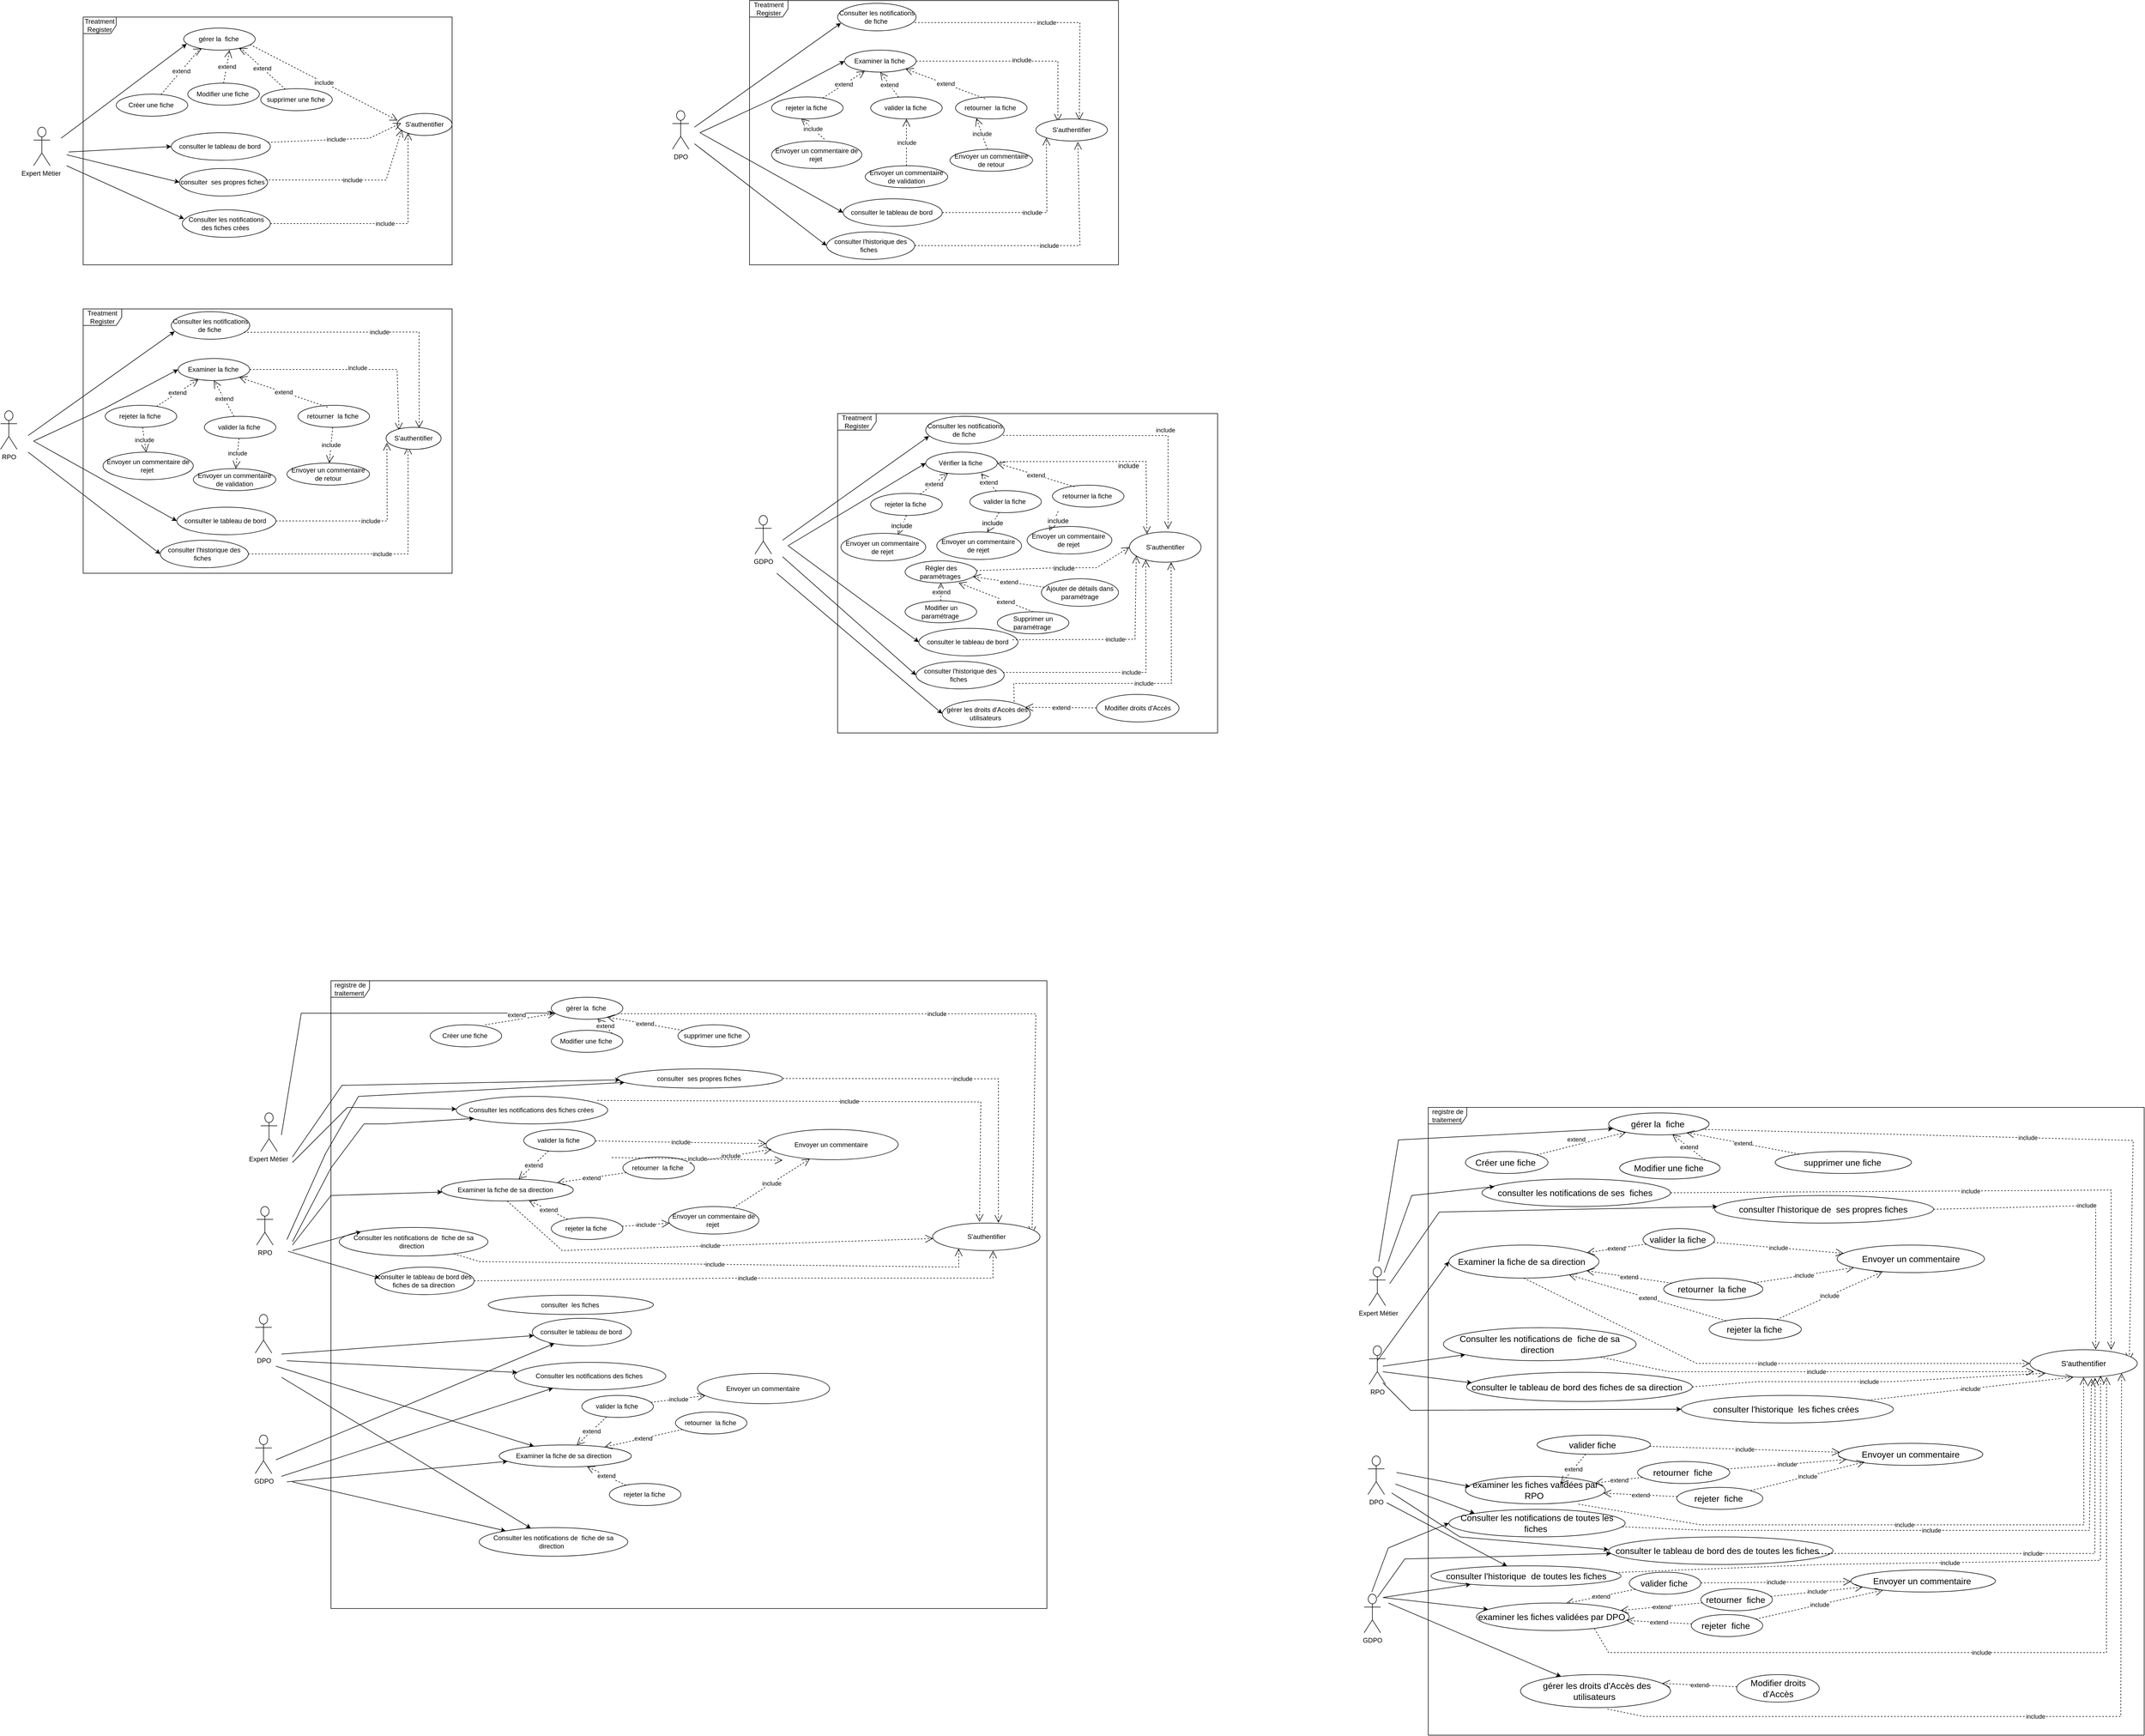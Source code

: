 <mxfile version="24.2.2" type="github">
  <diagram name="Page-1" id="u3t_uSrbroYxwzemvKYN">
    <mxGraphModel dx="1524" dy="708" grid="0" gridSize="10" guides="1" tooltips="1" connect="1" arrows="1" fold="1" page="1" pageScale="1" pageWidth="2339" pageHeight="3300" math="0" shadow="0">
      <root>
        <mxCell id="0" />
        <mxCell id="1" parent="0" />
        <mxCell id="40ASOsNGRdnmcbBvCG5u-1" value="Expert Métier&amp;nbsp;" style="shape=umlActor;verticalLabelPosition=bottom;verticalAlign=top;html=1;" parent="1" vertex="1">
          <mxGeometry x="100" y="270" width="30" height="70" as="geometry" />
        </mxCell>
        <mxCell id="40ASOsNGRdnmcbBvCG5u-2" value="Treatment&lt;br&gt;Register" style="shape=umlFrame;whiteSpace=wrap;html=1;pointerEvents=0;" parent="1" vertex="1">
          <mxGeometry x="190" y="70" width="670" height="450" as="geometry" />
        </mxCell>
        <mxCell id="40ASOsNGRdnmcbBvCG5u-3" value="S&#39;authentifier" style="ellipse;whiteSpace=wrap;html=1;" parent="1" vertex="1">
          <mxGeometry x="760" y="245" width="100" height="40" as="geometry" />
        </mxCell>
        <mxCell id="40ASOsNGRdnmcbBvCG5u-4" value="gérer la&amp;nbsp; fiche&amp;nbsp;" style="ellipse;whiteSpace=wrap;html=1;" parent="1" vertex="1">
          <mxGeometry x="372.5" y="90" width="130" height="40" as="geometry" />
        </mxCell>
        <mxCell id="40ASOsNGRdnmcbBvCG5u-5" value="include" style="endArrow=open;endSize=12;dashed=1;html=1;rounded=0;exitX=0.926;exitY=0.747;exitDx=0;exitDy=0;exitPerimeter=0;entryX=0.011;entryY=0.321;entryDx=0;entryDy=0;entryPerimeter=0;" parent="1" source="40ASOsNGRdnmcbBvCG5u-4" target="40ASOsNGRdnmcbBvCG5u-3" edge="1">
          <mxGeometry width="160" relative="1" as="geometry">
            <mxPoint x="502.5" y="139.41" as="sourcePoint" />
            <mxPoint x="740" y="240" as="targetPoint" />
          </mxGeometry>
        </mxCell>
        <mxCell id="40ASOsNGRdnmcbBvCG5u-6" value="consulter le tableau de bord&amp;nbsp;" style="ellipse;whiteSpace=wrap;html=1;" parent="1" vertex="1">
          <mxGeometry x="350" y="280" width="180" height="50" as="geometry" />
        </mxCell>
        <mxCell id="40ASOsNGRdnmcbBvCG5u-7" value="include" style="endArrow=open;endSize=12;dashed=1;html=1;rounded=0;exitX=1;exitY=0.5;exitDx=0;exitDy=0;" parent="1" edge="1">
          <mxGeometry width="160" relative="1" as="geometry">
            <mxPoint x="525" y="297.5" as="sourcePoint" />
            <mxPoint x="767.47" y="262.5" as="targetPoint" />
            <Array as="points">
              <mxPoint x="710" y="290" />
            </Array>
          </mxGeometry>
        </mxCell>
        <mxCell id="40ASOsNGRdnmcbBvCG5u-8" value="consulter&amp;nbsp; ses propres fiches&amp;nbsp;" style="ellipse;whiteSpace=wrap;html=1;" parent="1" vertex="1">
          <mxGeometry x="365" y="345" width="160" height="50" as="geometry" />
        </mxCell>
        <mxCell id="40ASOsNGRdnmcbBvCG5u-9" value="include" style="endArrow=open;endSize=12;dashed=1;html=1;rounded=0;exitX=1;exitY=0.5;exitDx=0;exitDy=0;" parent="1" edge="1">
          <mxGeometry width="160" relative="1" as="geometry">
            <mxPoint x="521.15" y="365.84" as="sourcePoint" />
            <mxPoint x="768.853" y="274.16" as="targetPoint" />
            <Array as="points">
              <mxPoint x="740" y="366" />
            </Array>
          </mxGeometry>
        </mxCell>
        <mxCell id="40ASOsNGRdnmcbBvCG5u-11" value="Modifier une fiche&amp;nbsp;" style="ellipse;whiteSpace=wrap;html=1;" parent="1" vertex="1">
          <mxGeometry x="380" y="190" width="130" height="40" as="geometry" />
        </mxCell>
        <mxCell id="40ASOsNGRdnmcbBvCG5u-12" value="Créer une fiche&amp;nbsp;" style="ellipse;whiteSpace=wrap;html=1;" parent="1" vertex="1">
          <mxGeometry x="250" y="210" width="130" height="40" as="geometry" />
        </mxCell>
        <mxCell id="40ASOsNGRdnmcbBvCG5u-14" value="" style="edgeStyle=none;orthogonalLoop=1;jettySize=auto;html=1;rounded=0;entryX=0.043;entryY=0.718;entryDx=0;entryDy=0;entryPerimeter=0;" parent="1" target="40ASOsNGRdnmcbBvCG5u-4" edge="1">
          <mxGeometry width="80" relative="1" as="geometry">
            <mxPoint x="150" y="290" as="sourcePoint" />
            <mxPoint x="230" y="300" as="targetPoint" />
            <Array as="points" />
          </mxGeometry>
        </mxCell>
        <mxCell id="40ASOsNGRdnmcbBvCG5u-15" value="" style="edgeStyle=none;orthogonalLoop=1;jettySize=auto;html=1;rounded=0;entryX=0;entryY=0.5;entryDx=0;entryDy=0;" parent="1" target="40ASOsNGRdnmcbBvCG5u-6" edge="1">
          <mxGeometry width="80" relative="1" as="geometry">
            <mxPoint x="163.43" y="315" as="sourcePoint" />
            <mxPoint x="342.504" y="354.61" as="targetPoint" />
            <Array as="points" />
          </mxGeometry>
        </mxCell>
        <mxCell id="40ASOsNGRdnmcbBvCG5u-16" value="" style="edgeStyle=none;orthogonalLoop=1;jettySize=auto;html=1;rounded=0;entryX=0;entryY=0.5;entryDx=0;entryDy=0;" parent="1" target="40ASOsNGRdnmcbBvCG5u-8" edge="1">
          <mxGeometry width="80" relative="1" as="geometry">
            <mxPoint x="160" y="320" as="sourcePoint" />
            <mxPoint x="388" y="159" as="targetPoint" />
            <Array as="points" />
          </mxGeometry>
        </mxCell>
        <mxCell id="40ASOsNGRdnmcbBvCG5u-18" value="Consulter les notifications des fiches crées&amp;nbsp;" style="ellipse;whiteSpace=wrap;html=1;" parent="1" vertex="1">
          <mxGeometry x="370" y="420" width="160" height="50" as="geometry" />
        </mxCell>
        <mxCell id="40ASOsNGRdnmcbBvCG5u-19" value="" style="edgeStyle=none;orthogonalLoop=1;jettySize=auto;html=1;rounded=0;entryX=0.02;entryY=0.327;entryDx=0;entryDy=0;entryPerimeter=0;" parent="1" target="40ASOsNGRdnmcbBvCG5u-18" edge="1">
          <mxGeometry width="80" relative="1" as="geometry">
            <mxPoint x="160" y="340" as="sourcePoint" />
            <mxPoint x="363" y="425" as="targetPoint" />
            <Array as="points" />
          </mxGeometry>
        </mxCell>
        <mxCell id="40ASOsNGRdnmcbBvCG5u-20" value="include" style="endArrow=open;endSize=12;dashed=1;html=1;rounded=0;exitX=1;exitY=0.5;exitDx=0;exitDy=0;" parent="1" source="40ASOsNGRdnmcbBvCG5u-18" edge="1">
          <mxGeometry width="160" relative="1" as="geometry">
            <mxPoint x="516" y="416" as="sourcePoint" />
            <mxPoint x="780" y="280" as="targetPoint" />
            <Array as="points">
              <mxPoint x="780" y="445" />
            </Array>
          </mxGeometry>
        </mxCell>
        <mxCell id="40ASOsNGRdnmcbBvCG5u-21" value="RPO" style="shape=umlActor;verticalLabelPosition=bottom;verticalAlign=top;html=1;" parent="1" vertex="1">
          <mxGeometry x="40" y="785" width="30" height="70" as="geometry" />
        </mxCell>
        <mxCell id="40ASOsNGRdnmcbBvCG5u-22" value="Treatment&lt;br&gt;Register" style="shape=umlFrame;whiteSpace=wrap;html=1;pointerEvents=0;width=70;height=30;" parent="1" vertex="1">
          <mxGeometry x="190" y="600" width="670" height="480" as="geometry" />
        </mxCell>
        <mxCell id="40ASOsNGRdnmcbBvCG5u-23" value="Consulter les notifications de fiche&amp;nbsp;" style="ellipse;whiteSpace=wrap;html=1;" parent="1" vertex="1">
          <mxGeometry x="350" y="605" width="142.5" height="50" as="geometry" />
        </mxCell>
        <mxCell id="40ASOsNGRdnmcbBvCG5u-24" value="include" style="endArrow=open;endSize=12;dashed=1;html=1;rounded=0;exitX=0.926;exitY=0.747;exitDx=0;exitDy=0;exitPerimeter=0;entryX=0.602;entryY=0.048;entryDx=0;entryDy=0;entryPerimeter=0;" parent="1" source="40ASOsNGRdnmcbBvCG5u-23" target="40ASOsNGRdnmcbBvCG5u-35" edge="1">
          <mxGeometry width="160" relative="1" as="geometry">
            <mxPoint x="502.5" y="669.41" as="sourcePoint" />
            <mxPoint x="740" y="770" as="targetPoint" />
            <Array as="points">
              <mxPoint x="800" y="642" />
              <mxPoint x="800" y="730" />
            </Array>
          </mxGeometry>
        </mxCell>
        <mxCell id="40ASOsNGRdnmcbBvCG5u-25" value="consulter le tableau de bord&amp;nbsp;" style="ellipse;whiteSpace=wrap;html=1;" parent="1" vertex="1">
          <mxGeometry x="360" y="960" width="180" height="50" as="geometry" />
        </mxCell>
        <mxCell id="40ASOsNGRdnmcbBvCG5u-26" value="include" style="endArrow=open;endSize=12;dashed=1;html=1;rounded=0;entryX=0.016;entryY=0.703;entryDx=0;entryDy=0;entryPerimeter=0;" parent="1" source="40ASOsNGRdnmcbBvCG5u-25" target="40ASOsNGRdnmcbBvCG5u-35" edge="1">
          <mxGeometry width="160" relative="1" as="geometry">
            <mxPoint x="483" y="710" as="sourcePoint" />
            <mxPoint x="750" y="790" as="targetPoint" />
            <Array as="points">
              <mxPoint x="742" y="985" />
            </Array>
          </mxGeometry>
        </mxCell>
        <mxCell id="40ASOsNGRdnmcbBvCG5u-27" value="consulter l&#39;historique des fiches&amp;nbsp;&amp;nbsp;" style="ellipse;whiteSpace=wrap;html=1;" parent="1" vertex="1">
          <mxGeometry x="330" y="1020" width="160" height="50" as="geometry" />
        </mxCell>
        <mxCell id="40ASOsNGRdnmcbBvCG5u-28" value="include" style="endArrow=open;endSize=12;dashed=1;html=1;rounded=0;exitX=1;exitY=0.5;exitDx=0;exitDy=0;" parent="1" source="40ASOsNGRdnmcbBvCG5u-27" edge="1">
          <mxGeometry width="160" relative="1" as="geometry">
            <mxPoint x="506" y="763" as="sourcePoint" />
            <mxPoint x="780" y="850" as="targetPoint" />
            <Array as="points">
              <mxPoint x="780" y="1045" />
            </Array>
          </mxGeometry>
        </mxCell>
        <mxCell id="40ASOsNGRdnmcbBvCG5u-29" value="Examiner la fiche&amp;nbsp;" style="ellipse;whiteSpace=wrap;html=1;" parent="1" vertex="1">
          <mxGeometry x="362.5" y="690" width="130" height="40" as="geometry" />
        </mxCell>
        <mxCell id="40ASOsNGRdnmcbBvCG5u-30" value="rejeter la fiche&amp;nbsp;" style="ellipse;whiteSpace=wrap;html=1;" parent="1" vertex="1">
          <mxGeometry x="230" y="775" width="130" height="40" as="geometry" />
        </mxCell>
        <mxCell id="40ASOsNGRdnmcbBvCG5u-31" value="" style="edgeStyle=none;orthogonalLoop=1;jettySize=auto;html=1;rounded=0;entryX=0.043;entryY=0.718;entryDx=0;entryDy=0;entryPerimeter=0;" parent="1" target="40ASOsNGRdnmcbBvCG5u-23" edge="1">
          <mxGeometry width="80" relative="1" as="geometry">
            <mxPoint x="90" y="830" as="sourcePoint" />
            <mxPoint x="230" y="830" as="targetPoint" />
            <Array as="points" />
          </mxGeometry>
        </mxCell>
        <mxCell id="40ASOsNGRdnmcbBvCG5u-32" value="" style="edgeStyle=none;orthogonalLoop=1;jettySize=auto;html=1;rounded=0;entryX=0;entryY=0.5;entryDx=0;entryDy=0;" parent="1" edge="1">
          <mxGeometry width="80" relative="1" as="geometry">
            <mxPoint x="90" y="860" as="sourcePoint" />
            <mxPoint x="330" y="1045" as="targetPoint" />
            <Array as="points" />
          </mxGeometry>
        </mxCell>
        <mxCell id="40ASOsNGRdnmcbBvCG5u-33" value="" style="edgeStyle=none;orthogonalLoop=1;jettySize=auto;html=1;rounded=0;entryX=0;entryY=0.5;entryDx=0;entryDy=0;" parent="1" target="40ASOsNGRdnmcbBvCG5u-29" edge="1">
          <mxGeometry width="80" relative="1" as="geometry">
            <mxPoint x="100" y="840" as="sourcePoint" />
            <mxPoint x="336" y="639" as="targetPoint" />
            <Array as="points">
              <mxPoint x="230" y="780" />
            </Array>
          </mxGeometry>
        </mxCell>
        <mxCell id="40ASOsNGRdnmcbBvCG5u-34" value="" style="endArrow=open;endSize=12;dashed=1;html=1;rounded=0;exitX=1;exitY=0.5;exitDx=0;exitDy=0;entryX=0.236;entryY=0.146;entryDx=0;entryDy=0;entryPerimeter=0;" parent="1" source="40ASOsNGRdnmcbBvCG5u-29" target="40ASOsNGRdnmcbBvCG5u-35" edge="1">
          <mxGeometry width="160" relative="1" as="geometry">
            <mxPoint x="483" y="700" as="sourcePoint" />
            <mxPoint x="761" y="783" as="targetPoint" />
            <Array as="points">
              <mxPoint x="760" y="710" />
            </Array>
          </mxGeometry>
        </mxCell>
        <mxCell id="DhuP36awv-pp6fuggYkI-19" value="include" style="edgeLabel;html=1;align=center;verticalAlign=middle;resizable=0;points=[];" parent="40ASOsNGRdnmcbBvCG5u-34" vertex="1" connectable="0">
          <mxGeometry x="0.031" y="3" relative="1" as="geometry">
            <mxPoint as="offset" />
          </mxGeometry>
        </mxCell>
        <mxCell id="40ASOsNGRdnmcbBvCG5u-35" value="S&#39;authentifier" style="ellipse;whiteSpace=wrap;html=1;" parent="1" vertex="1">
          <mxGeometry x="740" y="815" width="100" height="40" as="geometry" />
        </mxCell>
        <mxCell id="40ASOsNGRdnmcbBvCG5u-36" value="valider la fiche&amp;nbsp;" style="ellipse;whiteSpace=wrap;html=1;" parent="1" vertex="1">
          <mxGeometry x="410" y="795" width="130" height="40" as="geometry" />
        </mxCell>
        <mxCell id="40ASOsNGRdnmcbBvCG5u-37" value="extend" style="endArrow=open;endSize=12;dashed=1;html=1;rounded=0;" parent="1" source="40ASOsNGRdnmcbBvCG5u-30" target="40ASOsNGRdnmcbBvCG5u-29" edge="1">
          <mxGeometry width="160" relative="1" as="geometry">
            <mxPoint x="370" y="750" as="sourcePoint" />
            <mxPoint x="530" y="750" as="targetPoint" />
          </mxGeometry>
        </mxCell>
        <mxCell id="40ASOsNGRdnmcbBvCG5u-38" value="extend" style="endArrow=open;endSize=12;dashed=1;html=1;rounded=0;entryX=0.5;entryY=1;entryDx=0;entryDy=0;" parent="1" source="40ASOsNGRdnmcbBvCG5u-36" target="40ASOsNGRdnmcbBvCG5u-29" edge="1">
          <mxGeometry width="160" relative="1" as="geometry">
            <mxPoint x="382" y="771" as="sourcePoint" />
            <mxPoint x="413" y="729" as="targetPoint" />
          </mxGeometry>
        </mxCell>
        <mxCell id="40ASOsNGRdnmcbBvCG5u-39" value="supprimer une fiche&amp;nbsp;" style="ellipse;whiteSpace=wrap;html=1;" parent="1" vertex="1">
          <mxGeometry x="512.5" y="200" width="130" height="40" as="geometry" />
        </mxCell>
        <mxCell id="40ASOsNGRdnmcbBvCG5u-40" value="extend" style="endArrow=open;endSize=12;dashed=1;html=1;rounded=0;" parent="1" source="40ASOsNGRdnmcbBvCG5u-12" target="40ASOsNGRdnmcbBvCG5u-4" edge="1">
          <mxGeometry width="160" relative="1" as="geometry">
            <mxPoint x="510" y="310" as="sourcePoint" />
            <mxPoint x="670" y="310" as="targetPoint" />
            <Array as="points">
              <mxPoint x="400" y="130" />
            </Array>
          </mxGeometry>
        </mxCell>
        <mxCell id="40ASOsNGRdnmcbBvCG5u-41" value="extend" style="endArrow=open;endSize=12;dashed=1;html=1;rounded=0;entryX=0.64;entryY=0.997;entryDx=0;entryDy=0;entryPerimeter=0;exitX=0.5;exitY=0;exitDx=0;exitDy=0;" parent="1" source="40ASOsNGRdnmcbBvCG5u-11" target="40ASOsNGRdnmcbBvCG5u-4" edge="1">
          <mxGeometry width="160" relative="1" as="geometry">
            <mxPoint x="452.37" y="180" as="sourcePoint" />
            <mxPoint x="437.62" y="130" as="targetPoint" />
            <Array as="points">
              <mxPoint x="452.37" y="150" />
            </Array>
          </mxGeometry>
        </mxCell>
        <mxCell id="40ASOsNGRdnmcbBvCG5u-42" value="extend" style="endArrow=open;endSize=12;dashed=1;html=1;rounded=0;" parent="1" source="40ASOsNGRdnmcbBvCG5u-39" target="40ASOsNGRdnmcbBvCG5u-4" edge="1">
          <mxGeometry x="0.004" width="160" relative="1" as="geometry">
            <mxPoint x="341" y="221" as="sourcePoint" />
            <mxPoint x="416" y="137" as="targetPoint" />
            <Array as="points">
              <mxPoint x="480" y="130" />
            </Array>
            <mxPoint as="offset" />
          </mxGeometry>
        </mxCell>
        <mxCell id="40ASOsNGRdnmcbBvCG5u-43" value="Envoyer un commentaire de validation" style="ellipse;whiteSpace=wrap;html=1;" parent="1" vertex="1">
          <mxGeometry x="390" y="890" width="150" height="40" as="geometry" />
        </mxCell>
        <mxCell id="40ASOsNGRdnmcbBvCG5u-45" value="Envoyer un commentaire de rejet&amp;nbsp;" style="ellipse;whiteSpace=wrap;html=1;" parent="1" vertex="1">
          <mxGeometry x="226" y="860" width="164" height="50" as="geometry" />
        </mxCell>
        <mxCell id="40ASOsNGRdnmcbBvCG5u-47" value="" style="edgeStyle=none;orthogonalLoop=1;jettySize=auto;html=1;rounded=0;entryX=0;entryY=0.5;entryDx=0;entryDy=0;" parent="1" target="40ASOsNGRdnmcbBvCG5u-25" edge="1">
          <mxGeometry width="80" relative="1" as="geometry">
            <mxPoint x="100" y="840" as="sourcePoint" />
            <mxPoint x="340" y="1025" as="targetPoint" />
            <Array as="points" />
          </mxGeometry>
        </mxCell>
        <mxCell id="40ASOsNGRdnmcbBvCG5u-73" value="GDPO" style="shape=umlActor;verticalLabelPosition=bottom;verticalAlign=top;html=1;" parent="1" vertex="1">
          <mxGeometry x="1410" y="975" width="30" height="70" as="geometry" />
        </mxCell>
        <mxCell id="40ASOsNGRdnmcbBvCG5u-74" value="Treatment&lt;br&gt;Register" style="shape=umlFrame;whiteSpace=wrap;html=1;pointerEvents=0;width=70;height=30;" parent="1" vertex="1">
          <mxGeometry x="1560" y="790" width="690" height="580" as="geometry" />
        </mxCell>
        <mxCell id="40ASOsNGRdnmcbBvCG5u-75" value="Consulter les notifications de fiche&amp;nbsp;" style="ellipse;whiteSpace=wrap;html=1;" parent="1" vertex="1">
          <mxGeometry x="1720" y="795" width="142.5" height="50" as="geometry" />
        </mxCell>
        <mxCell id="40ASOsNGRdnmcbBvCG5u-76" value="include" style="endArrow=open;endSize=12;dashed=1;html=1;rounded=0;exitX=0.926;exitY=0.747;exitDx=0;exitDy=0;exitPerimeter=0;" parent="1" edge="1">
          <mxGeometry x="0.255" y="10" width="160" relative="1" as="geometry">
            <mxPoint x="1860.265" y="829.69" as="sourcePoint" />
            <mxPoint x="2160" y="1000" as="targetPoint" />
            <Array as="points">
              <mxPoint x="2160" y="830" />
            </Array>
            <mxPoint as="offset" />
          </mxGeometry>
        </mxCell>
        <mxCell id="40ASOsNGRdnmcbBvCG5u-77" value="consulter le tableau de bord&amp;nbsp;" style="ellipse;whiteSpace=wrap;html=1;" parent="1" vertex="1">
          <mxGeometry x="1707.5" y="1180" width="180" height="50" as="geometry" />
        </mxCell>
        <mxCell id="40ASOsNGRdnmcbBvCG5u-78" value="include" style="endArrow=open;endSize=12;dashed=1;html=1;rounded=0;entryX=0.094;entryY=0.784;entryDx=0;entryDy=0;entryPerimeter=0;" parent="1" target="40ASOsNGRdnmcbBvCG5u-87" edge="1">
          <mxGeometry width="160" relative="1" as="geometry">
            <mxPoint x="1877.501" y="1200.82" as="sourcePoint" />
            <mxPoint x="2120.62" y="1059.995" as="targetPoint" />
            <Array as="points">
              <mxPoint x="2100" y="1200" />
            </Array>
          </mxGeometry>
        </mxCell>
        <mxCell id="40ASOsNGRdnmcbBvCG5u-79" value="consulter l&#39;historique des fiches&amp;nbsp;&amp;nbsp;" style="ellipse;whiteSpace=wrap;html=1;" parent="1" vertex="1">
          <mxGeometry x="1702.5" y="1240" width="160" height="50" as="geometry" />
        </mxCell>
        <mxCell id="40ASOsNGRdnmcbBvCG5u-80" value="include" style="endArrow=open;endSize=12;dashed=1;html=1;rounded=0;entryX=0.227;entryY=0.917;entryDx=0;entryDy=0;entryPerimeter=0;" parent="1" target="40ASOsNGRdnmcbBvCG5u-87" edge="1">
          <mxGeometry width="160" relative="1" as="geometry">
            <mxPoint x="1860" y="1260" as="sourcePoint" />
            <mxPoint x="2108.771" y="1060.002" as="targetPoint" />
            <Array as="points">
              <mxPoint x="2120" y="1260" />
            </Array>
          </mxGeometry>
        </mxCell>
        <mxCell id="40ASOsNGRdnmcbBvCG5u-81" value="Vérifier la fiche&amp;nbsp;" style="ellipse;whiteSpace=wrap;html=1;" parent="1" vertex="1">
          <mxGeometry x="1720" y="860" width="130" height="40" as="geometry" />
        </mxCell>
        <mxCell id="40ASOsNGRdnmcbBvCG5u-82" value="rejeter la fiche&amp;nbsp;" style="ellipse;whiteSpace=wrap;html=1;" parent="1" vertex="1">
          <mxGeometry x="1620" y="935" width="130" height="40" as="geometry" />
        </mxCell>
        <mxCell id="40ASOsNGRdnmcbBvCG5u-83" value="" style="edgeStyle=none;orthogonalLoop=1;jettySize=auto;html=1;rounded=0;entryX=0.043;entryY=0.718;entryDx=0;entryDy=0;entryPerimeter=0;" parent="1" target="40ASOsNGRdnmcbBvCG5u-75" edge="1">
          <mxGeometry width="80" relative="1" as="geometry">
            <mxPoint x="1460" y="1020" as="sourcePoint" />
            <mxPoint x="1600" y="1020" as="targetPoint" />
            <Array as="points" />
          </mxGeometry>
        </mxCell>
        <mxCell id="40ASOsNGRdnmcbBvCG5u-84" value="" style="edgeStyle=none;orthogonalLoop=1;jettySize=auto;html=1;rounded=0;entryX=0;entryY=0.5;entryDx=0;entryDy=0;" parent="1" target="40ASOsNGRdnmcbBvCG5u-79" edge="1">
          <mxGeometry width="80" relative="1" as="geometry">
            <mxPoint x="1460" y="1050" as="sourcePoint" />
            <mxPoint x="1700" y="1235" as="targetPoint" />
            <Array as="points" />
          </mxGeometry>
        </mxCell>
        <mxCell id="40ASOsNGRdnmcbBvCG5u-85" value="" style="edgeStyle=none;orthogonalLoop=1;jettySize=auto;html=1;rounded=0;entryX=0;entryY=0.5;entryDx=0;entryDy=0;" parent="1" target="40ASOsNGRdnmcbBvCG5u-81" edge="1">
          <mxGeometry width="80" relative="1" as="geometry">
            <mxPoint x="1470" y="1030" as="sourcePoint" />
            <mxPoint x="1706" y="829" as="targetPoint" />
            <Array as="points" />
          </mxGeometry>
        </mxCell>
        <mxCell id="40ASOsNGRdnmcbBvCG5u-86" value="" style="endArrow=open;endSize=12;dashed=1;html=1;rounded=0;exitX=1;exitY=0.5;exitDx=0;exitDy=0;entryX=0.244;entryY=0.069;entryDx=0;entryDy=0;entryPerimeter=0;" parent="1" target="40ASOsNGRdnmcbBvCG5u-87" edge="1">
          <mxGeometry width="160" relative="1" as="geometry">
            <mxPoint x="1848.57" y="877.34" as="sourcePoint" />
            <mxPoint x="2090" y="1019.995" as="targetPoint" />
            <Array as="points">
              <mxPoint x="2120" y="877" />
            </Array>
          </mxGeometry>
        </mxCell>
        <mxCell id="40ASOsNGRdnmcbBvCG5u-87" value="S&#39;authentifier" style="ellipse;whiteSpace=wrap;html=1;" parent="1" vertex="1">
          <mxGeometry x="2090" y="1005" width="130" height="55" as="geometry" />
        </mxCell>
        <mxCell id="40ASOsNGRdnmcbBvCG5u-88" value="valider la fiche&amp;nbsp;" style="ellipse;whiteSpace=wrap;html=1;" parent="1" vertex="1">
          <mxGeometry x="1800" y="930" width="130" height="40" as="geometry" />
        </mxCell>
        <mxCell id="40ASOsNGRdnmcbBvCG5u-89" value="extend" style="endArrow=open;endSize=12;dashed=1;html=1;rounded=0;" parent="1" source="40ASOsNGRdnmcbBvCG5u-82" target="40ASOsNGRdnmcbBvCG5u-81" edge="1">
          <mxGeometry width="160" relative="1" as="geometry">
            <mxPoint x="1740" y="940" as="sourcePoint" />
            <mxPoint x="1900" y="940" as="targetPoint" />
          </mxGeometry>
        </mxCell>
        <mxCell id="40ASOsNGRdnmcbBvCG5u-90" value="extend" style="endArrow=open;endSize=12;dashed=1;html=1;rounded=0;entryX=0.772;entryY=0.968;entryDx=0;entryDy=0;entryPerimeter=0;" parent="1" source="40ASOsNGRdnmcbBvCG5u-88" target="40ASOsNGRdnmcbBvCG5u-81" edge="1">
          <mxGeometry width="160" relative="1" as="geometry">
            <mxPoint x="1752" y="961" as="sourcePoint" />
            <mxPoint x="1783" y="919" as="targetPoint" />
          </mxGeometry>
        </mxCell>
        <mxCell id="40ASOsNGRdnmcbBvCG5u-91" value="Régler des paramétrages&amp;nbsp;" style="ellipse;whiteSpace=wrap;html=1;" parent="1" vertex="1">
          <mxGeometry x="1682.5" y="1057.5" width="130" height="40" as="geometry" />
        </mxCell>
        <mxCell id="40ASOsNGRdnmcbBvCG5u-93" value="Envoyer un commentaire&amp;nbsp;&lt;div&gt;de rejet&amp;nbsp;&lt;/div&gt;" style="ellipse;whiteSpace=wrap;html=1;" parent="1" vertex="1">
          <mxGeometry x="1566" y="1007.5" width="154" height="50" as="geometry" />
        </mxCell>
        <mxCell id="40ASOsNGRdnmcbBvCG5u-95" value="" style="edgeStyle=none;orthogonalLoop=1;jettySize=auto;html=1;rounded=0;entryX=0;entryY=0.5;entryDx=0;entryDy=0;" parent="1" target="40ASOsNGRdnmcbBvCG5u-77" edge="1">
          <mxGeometry width="80" relative="1" as="geometry">
            <mxPoint x="1470" y="1030" as="sourcePoint" />
            <mxPoint x="1710" y="1215" as="targetPoint" />
            <Array as="points" />
          </mxGeometry>
        </mxCell>
        <mxCell id="40ASOsNGRdnmcbBvCG5u-96" value="Ajouter de détails dans paramétrage" style="ellipse;whiteSpace=wrap;html=1;" parent="1" vertex="1">
          <mxGeometry x="1930" y="1090" width="140" height="50" as="geometry" />
        </mxCell>
        <mxCell id="40ASOsNGRdnmcbBvCG5u-97" value="Supprimer un paramétrage&amp;nbsp;" style="ellipse;whiteSpace=wrap;html=1;" parent="1" vertex="1">
          <mxGeometry x="1850" y="1150" width="130" height="40" as="geometry" />
        </mxCell>
        <mxCell id="40ASOsNGRdnmcbBvCG5u-98" value="Modifier un paramétrage&amp;nbsp;" style="ellipse;whiteSpace=wrap;html=1;" parent="1" vertex="1">
          <mxGeometry x="1682.5" y="1130" width="130" height="40" as="geometry" />
        </mxCell>
        <mxCell id="40ASOsNGRdnmcbBvCG5u-99" value="extend" style="endArrow=open;endSize=12;dashed=1;html=1;rounded=0;" parent="1" source="40ASOsNGRdnmcbBvCG5u-96" target="40ASOsNGRdnmcbBvCG5u-91" edge="1">
          <mxGeometry width="160" relative="1" as="geometry">
            <mxPoint x="1924" y="1090" as="sourcePoint" />
            <mxPoint x="1890" y="1029" as="targetPoint" />
          </mxGeometry>
        </mxCell>
        <mxCell id="40ASOsNGRdnmcbBvCG5u-100" value="extend" style="endArrow=open;endSize=12;dashed=1;html=1;rounded=0;entryX=0.746;entryY=0.99;entryDx=0;entryDy=0;entryPerimeter=0;exitX=0.5;exitY=0;exitDx=0;exitDy=0;" parent="1" source="40ASOsNGRdnmcbBvCG5u-97" target="40ASOsNGRdnmcbBvCG5u-91" edge="1">
          <mxGeometry x="-0.269" y="2" width="160" relative="1" as="geometry">
            <mxPoint x="1850" y="1095.5" as="sourcePoint" />
            <mxPoint x="1816" y="1034.5" as="targetPoint" />
            <mxPoint y="-1" as="offset" />
          </mxGeometry>
        </mxCell>
        <mxCell id="40ASOsNGRdnmcbBvCG5u-101" value="extend" style="endArrow=open;endSize=12;dashed=1;html=1;rounded=0;" parent="1" source="40ASOsNGRdnmcbBvCG5u-98" target="40ASOsNGRdnmcbBvCG5u-91" edge="1">
          <mxGeometry width="160" relative="1" as="geometry">
            <mxPoint x="1755" y="1101" as="sourcePoint" />
            <mxPoint x="1716" y="1045" as="targetPoint" />
          </mxGeometry>
        </mxCell>
        <mxCell id="40ASOsNGRdnmcbBvCG5u-102" value="&amp;nbsp;gérer les droits d&#39;Accès des utilisateurs&amp;nbsp;" style="ellipse;whiteSpace=wrap;html=1;" parent="1" vertex="1">
          <mxGeometry x="1750" y="1310" width="160" height="50" as="geometry" />
        </mxCell>
        <mxCell id="40ASOsNGRdnmcbBvCG5u-103" value="" style="edgeStyle=none;orthogonalLoop=1;jettySize=auto;html=1;rounded=0;entryX=0;entryY=0.5;entryDx=0;entryDy=0;" parent="1" target="40ASOsNGRdnmcbBvCG5u-102" edge="1">
          <mxGeometry width="80" relative="1" as="geometry">
            <mxPoint x="1449.5" y="1080" as="sourcePoint" />
            <mxPoint x="1707.5" y="1305" as="targetPoint" />
            <Array as="points" />
          </mxGeometry>
        </mxCell>
        <mxCell id="40ASOsNGRdnmcbBvCG5u-104" value="include" style="endArrow=open;endSize=12;dashed=1;html=1;rounded=0;entryX=0.5;entryY=1;entryDx=0;entryDy=0;exitX=0.816;exitY=0.065;exitDx=0;exitDy=0;exitPerimeter=0;" parent="1" source="40ASOsNGRdnmcbBvCG5u-102" edge="1">
          <mxGeometry width="160" relative="1" as="geometry">
            <mxPoint x="1877.5" y="1314" as="sourcePoint" />
            <mxPoint x="2165.54" y="1060" as="targetPoint" />
            <Array as="points">
              <mxPoint x="1880" y="1280" />
              <mxPoint x="2166" y="1280" />
            </Array>
          </mxGeometry>
        </mxCell>
        <mxCell id="40ASOsNGRdnmcbBvCG5u-105" value="Modifier droits d&#39;Accès" style="ellipse;whiteSpace=wrap;html=1;" parent="1" vertex="1">
          <mxGeometry x="2030" y="1300" width="150" height="50" as="geometry" />
        </mxCell>
        <mxCell id="40ASOsNGRdnmcbBvCG5u-106" value="extend" style="endArrow=open;endSize=12;dashed=1;html=1;rounded=0;entryX=0.944;entryY=0.268;entryDx=0;entryDy=0;entryPerimeter=0;" parent="1" source="40ASOsNGRdnmcbBvCG5u-105" target="40ASOsNGRdnmcbBvCG5u-102" edge="1">
          <mxGeometry width="160" relative="1" as="geometry">
            <mxPoint x="1980" y="1286.51" as="sourcePoint" />
            <mxPoint x="2015.384" y="1239.998" as="targetPoint" />
          </mxGeometry>
        </mxCell>
        <mxCell id="ZDLIwpD8ehaQojhHU93M-4" value="retourner&amp;nbsp; la fiche&amp;nbsp;" style="ellipse;whiteSpace=wrap;html=1;" parent="1" vertex="1">
          <mxGeometry x="580" y="775" width="130" height="40" as="geometry" />
        </mxCell>
        <mxCell id="ZDLIwpD8ehaQojhHU93M-5" value="extend" style="endArrow=open;endSize=12;dashed=1;html=1;rounded=0;entryX=1;entryY=1;entryDx=0;entryDy=0;exitX=0.415;exitY=0.081;exitDx=0;exitDy=0;exitPerimeter=0;" parent="1" source="ZDLIwpD8ehaQojhHU93M-4" target="40ASOsNGRdnmcbBvCG5u-29" edge="1">
          <mxGeometry width="160" relative="1" as="geometry">
            <mxPoint x="455" y="785" as="sourcePoint" />
            <mxPoint x="473" y="739" as="targetPoint" />
          </mxGeometry>
        </mxCell>
        <mxCell id="ZDLIwpD8ehaQojhHU93M-8" value="Envoyer un commentaire de retour" style="ellipse;whiteSpace=wrap;html=1;" parent="1" vertex="1">
          <mxGeometry x="560" y="880" width="150" height="40" as="geometry" />
        </mxCell>
        <mxCell id="ZDLIwpD8ehaQojhHU93M-11" value="Treatment&lt;br&gt;Register" style="shape=umlFrame;whiteSpace=wrap;html=1;pointerEvents=0;width=70;height=30;" parent="1" vertex="1">
          <mxGeometry x="1400" y="40" width="670" height="480" as="geometry" />
        </mxCell>
        <mxCell id="ZDLIwpD8ehaQojhHU93M-12" value="Consulter les notifications de fiche&amp;nbsp;" style="ellipse;whiteSpace=wrap;html=1;" parent="1" vertex="1">
          <mxGeometry x="1560" y="45" width="142.5" height="50" as="geometry" />
        </mxCell>
        <mxCell id="ZDLIwpD8ehaQojhHU93M-13" value="include" style="endArrow=open;endSize=12;dashed=1;html=1;rounded=0;entryX=0.607;entryY=0.062;entryDx=0;entryDy=0;entryPerimeter=0;" parent="1" target="ZDLIwpD8ehaQojhHU93M-24" edge="1">
          <mxGeometry width="160" relative="1" as="geometry">
            <mxPoint x="1700" y="80" as="sourcePoint" />
            <mxPoint x="1950" y="210" as="targetPoint" />
            <Array as="points">
              <mxPoint x="2000" y="80" />
            </Array>
          </mxGeometry>
        </mxCell>
        <mxCell id="ZDLIwpD8ehaQojhHU93M-14" value="consulter le tableau de bord&amp;nbsp;" style="ellipse;whiteSpace=wrap;html=1;" parent="1" vertex="1">
          <mxGeometry x="1570" y="400" width="180" height="50" as="geometry" />
        </mxCell>
        <mxCell id="ZDLIwpD8ehaQojhHU93M-15" value="include" style="endArrow=open;endSize=12;dashed=1;html=1;rounded=0;entryX=0;entryY=1;entryDx=0;entryDy=0;" parent="1" source="ZDLIwpD8ehaQojhHU93M-14" target="ZDLIwpD8ehaQojhHU93M-24" edge="1">
          <mxGeometry width="160" relative="1" as="geometry">
            <mxPoint x="1693" y="150" as="sourcePoint" />
            <mxPoint x="1960" y="230" as="targetPoint" />
            <Array as="points">
              <mxPoint x="1940" y="425" />
            </Array>
          </mxGeometry>
        </mxCell>
        <mxCell id="ZDLIwpD8ehaQojhHU93M-16" value="consulter l&#39;historique des fiches&amp;nbsp;&amp;nbsp;" style="ellipse;whiteSpace=wrap;html=1;" parent="1" vertex="1">
          <mxGeometry x="1540" y="460" width="160" height="50" as="geometry" />
        </mxCell>
        <mxCell id="ZDLIwpD8ehaQojhHU93M-17" value="include" style="endArrow=open;endSize=12;dashed=1;html=1;rounded=0;exitX=1;exitY=0.5;exitDx=0;exitDy=0;entryX=0.587;entryY=1.042;entryDx=0;entryDy=0;entryPerimeter=0;" parent="1" source="ZDLIwpD8ehaQojhHU93M-16" target="ZDLIwpD8ehaQojhHU93M-24" edge="1">
          <mxGeometry width="160" relative="1" as="geometry">
            <mxPoint x="1716" y="203" as="sourcePoint" />
            <mxPoint x="1970" y="230" as="targetPoint" />
            <Array as="points">
              <mxPoint x="2000" y="485" />
            </Array>
          </mxGeometry>
        </mxCell>
        <mxCell id="ZDLIwpD8ehaQojhHU93M-18" value="Examiner la fiche&amp;nbsp;" style="ellipse;whiteSpace=wrap;html=1;" parent="1" vertex="1">
          <mxGeometry x="1572.5" y="130" width="130" height="40" as="geometry" />
        </mxCell>
        <mxCell id="ZDLIwpD8ehaQojhHU93M-19" value="rejeter la fiche&amp;nbsp;" style="ellipse;whiteSpace=wrap;html=1;" parent="1" vertex="1">
          <mxGeometry x="1440" y="215" width="130" height="40" as="geometry" />
        </mxCell>
        <mxCell id="ZDLIwpD8ehaQojhHU93M-20" value="" style="edgeStyle=none;orthogonalLoop=1;jettySize=auto;html=1;rounded=0;entryX=0.043;entryY=0.718;entryDx=0;entryDy=0;entryPerimeter=0;" parent="1" target="ZDLIwpD8ehaQojhHU93M-12" edge="1">
          <mxGeometry width="80" relative="1" as="geometry">
            <mxPoint x="1300" y="270" as="sourcePoint" />
            <mxPoint x="1440" y="270" as="targetPoint" />
            <Array as="points" />
          </mxGeometry>
        </mxCell>
        <mxCell id="ZDLIwpD8ehaQojhHU93M-21" value="" style="edgeStyle=none;orthogonalLoop=1;jettySize=auto;html=1;rounded=0;entryX=0;entryY=0.5;entryDx=0;entryDy=0;" parent="1" edge="1">
          <mxGeometry width="80" relative="1" as="geometry">
            <mxPoint x="1300" y="300" as="sourcePoint" />
            <mxPoint x="1540" y="485" as="targetPoint" />
            <Array as="points" />
          </mxGeometry>
        </mxCell>
        <mxCell id="ZDLIwpD8ehaQojhHU93M-22" value="" style="edgeStyle=none;orthogonalLoop=1;jettySize=auto;html=1;rounded=0;entryX=0;entryY=0.5;entryDx=0;entryDy=0;" parent="1" target="ZDLIwpD8ehaQojhHU93M-18" edge="1">
          <mxGeometry width="80" relative="1" as="geometry">
            <mxPoint x="1310" y="280" as="sourcePoint" />
            <mxPoint x="1546" y="79" as="targetPoint" />
            <Array as="points">
              <mxPoint x="1440" y="220" />
            </Array>
          </mxGeometry>
        </mxCell>
        <mxCell id="ZDLIwpD8ehaQojhHU93M-23" value="" style="endArrow=open;endSize=12;dashed=1;html=1;rounded=0;exitX=1;exitY=0.5;exitDx=0;exitDy=0;" parent="1" source="ZDLIwpD8ehaQojhHU93M-18" edge="1">
          <mxGeometry width="160" relative="1" as="geometry">
            <mxPoint x="1693" y="140" as="sourcePoint" />
            <mxPoint x="1960" y="260" as="targetPoint" />
            <Array as="points">
              <mxPoint x="1960" y="150" />
            </Array>
          </mxGeometry>
        </mxCell>
        <mxCell id="DhuP36awv-pp6fuggYkI-18" value="include" style="edgeLabel;html=1;align=center;verticalAlign=middle;resizable=0;points=[];" parent="ZDLIwpD8ehaQojhHU93M-23" vertex="1" connectable="0">
          <mxGeometry x="0.034" y="2" relative="1" as="geometry">
            <mxPoint x="1" as="offset" />
          </mxGeometry>
        </mxCell>
        <mxCell id="ZDLIwpD8ehaQojhHU93M-24" value="S&#39;authentifier" style="ellipse;whiteSpace=wrap;html=1;" parent="1" vertex="1">
          <mxGeometry x="1920" y="255" width="130" height="40" as="geometry" />
        </mxCell>
        <mxCell id="ZDLIwpD8ehaQojhHU93M-25" value="valider la fiche&amp;nbsp;" style="ellipse;whiteSpace=wrap;html=1;" parent="1" vertex="1">
          <mxGeometry x="1620" y="215" width="130" height="40" as="geometry" />
        </mxCell>
        <mxCell id="ZDLIwpD8ehaQojhHU93M-26" value="extend" style="endArrow=open;endSize=12;dashed=1;html=1;rounded=0;" parent="1" source="ZDLIwpD8ehaQojhHU93M-19" target="ZDLIwpD8ehaQojhHU93M-18" edge="1">
          <mxGeometry width="160" relative="1" as="geometry">
            <mxPoint x="1580" y="190" as="sourcePoint" />
            <mxPoint x="1740" y="190" as="targetPoint" />
          </mxGeometry>
        </mxCell>
        <mxCell id="ZDLIwpD8ehaQojhHU93M-27" value="extend" style="endArrow=open;endSize=12;dashed=1;html=1;rounded=0;entryX=0.5;entryY=1;entryDx=0;entryDy=0;" parent="1" source="ZDLIwpD8ehaQojhHU93M-25" target="ZDLIwpD8ehaQojhHU93M-18" edge="1">
          <mxGeometry width="160" relative="1" as="geometry">
            <mxPoint x="1592" y="211" as="sourcePoint" />
            <mxPoint x="1623" y="169" as="targetPoint" />
          </mxGeometry>
        </mxCell>
        <mxCell id="ZDLIwpD8ehaQojhHU93M-28" value="Envoyer un commentaire de validation" style="ellipse;whiteSpace=wrap;html=1;" parent="1" vertex="1">
          <mxGeometry x="1610" y="340" width="150" height="40" as="geometry" />
        </mxCell>
        <mxCell id="ZDLIwpD8ehaQojhHU93M-29" value="include" style="endArrow=open;endSize=12;dashed=1;html=1;rounded=0;" parent="1" source="ZDLIwpD8ehaQojhHU93M-28" target="ZDLIwpD8ehaQojhHU93M-25" edge="1">
          <mxGeometry width="160" relative="1" as="geometry">
            <mxPoint x="1720" y="325" as="sourcePoint" />
            <mxPoint x="1730" y="280" as="targetPoint" />
          </mxGeometry>
        </mxCell>
        <mxCell id="ZDLIwpD8ehaQojhHU93M-30" value="Envoyer un commentaire de rejet&amp;nbsp;" style="ellipse;whiteSpace=wrap;html=1;" parent="1" vertex="1">
          <mxGeometry x="1440" y="295" width="164" height="50" as="geometry" />
        </mxCell>
        <mxCell id="ZDLIwpD8ehaQojhHU93M-31" value="include" style="endArrow=open;endSize=12;dashed=1;html=1;rounded=0;entryX=0.415;entryY=0.984;entryDx=0;entryDy=0;exitX=0.586;exitY=-0.062;exitDx=0;exitDy=0;exitPerimeter=0;entryPerimeter=0;" parent="1" source="ZDLIwpD8ehaQojhHU93M-30" target="ZDLIwpD8ehaQojhHU93M-19" edge="1">
          <mxGeometry width="160" relative="1" as="geometry">
            <mxPoint x="1747" y="330" as="sourcePoint" />
            <mxPoint x="1766" y="300" as="targetPoint" />
            <Array as="points" />
          </mxGeometry>
        </mxCell>
        <mxCell id="ZDLIwpD8ehaQojhHU93M-32" value="" style="edgeStyle=none;orthogonalLoop=1;jettySize=auto;html=1;rounded=0;entryX=0;entryY=0.5;entryDx=0;entryDy=0;" parent="1" target="ZDLIwpD8ehaQojhHU93M-14" edge="1">
          <mxGeometry width="80" relative="1" as="geometry">
            <mxPoint x="1310" y="280" as="sourcePoint" />
            <mxPoint x="1550" y="465" as="targetPoint" />
            <Array as="points" />
          </mxGeometry>
        </mxCell>
        <mxCell id="ZDLIwpD8ehaQojhHU93M-33" value="retourner&amp;nbsp; la fiche&amp;nbsp;" style="ellipse;whiteSpace=wrap;html=1;" parent="1" vertex="1">
          <mxGeometry x="1774" y="215" width="130" height="40" as="geometry" />
        </mxCell>
        <mxCell id="ZDLIwpD8ehaQojhHU93M-34" value="extend" style="endArrow=open;endSize=12;dashed=1;html=1;rounded=0;entryX=1;entryY=1;entryDx=0;entryDy=0;exitX=0.415;exitY=0.081;exitDx=0;exitDy=0;exitPerimeter=0;" parent="1" source="ZDLIwpD8ehaQojhHU93M-33" target="ZDLIwpD8ehaQojhHU93M-18" edge="1">
          <mxGeometry width="160" relative="1" as="geometry">
            <mxPoint x="1665" y="225" as="sourcePoint" />
            <mxPoint x="1683" y="179" as="targetPoint" />
          </mxGeometry>
        </mxCell>
        <mxCell id="ZDLIwpD8ehaQojhHU93M-35" value="include" style="endArrow=open;endSize=12;dashed=1;html=1;rounded=0;entryX=0.292;entryY=0.963;entryDx=0;entryDy=0;entryPerimeter=0;" parent="1" source="ZDLIwpD8ehaQojhHU93M-36" target="ZDLIwpD8ehaQojhHU93M-33" edge="1">
          <mxGeometry width="160" relative="1" as="geometry">
            <mxPoint x="1770" y="320" as="sourcePoint" />
            <mxPoint x="1770" y="265" as="targetPoint" />
          </mxGeometry>
        </mxCell>
        <mxCell id="ZDLIwpD8ehaQojhHU93M-36" value="Envoyer un commentaire de retour" style="ellipse;whiteSpace=wrap;html=1;" parent="1" vertex="1">
          <mxGeometry x="1764" y="310" width="150" height="40" as="geometry" />
        </mxCell>
        <mxCell id="ZDLIwpD8ehaQojhHU93M-37" value="DPO" style="shape=umlActor;verticalLabelPosition=bottom;verticalAlign=top;html=1;" parent="1" vertex="1">
          <mxGeometry x="1260" y="240" width="30" height="70" as="geometry" />
        </mxCell>
        <mxCell id="ZDLIwpD8ehaQojhHU93M-38" value="retourner la fiche&amp;nbsp;" style="ellipse;whiteSpace=wrap;html=1;" parent="1" vertex="1">
          <mxGeometry x="1950" y="920" width="130" height="40" as="geometry" />
        </mxCell>
        <mxCell id="ZDLIwpD8ehaQojhHU93M-39" value="extend" style="endArrow=open;endSize=12;dashed=1;html=1;rounded=0;entryX=1;entryY=0.5;entryDx=0;entryDy=0;exitX=0.308;exitY=0.072;exitDx=0;exitDy=0;exitPerimeter=0;" parent="1" source="ZDLIwpD8ehaQojhHU93M-38" target="40ASOsNGRdnmcbBvCG5u-81" edge="1">
          <mxGeometry width="160" relative="1" as="geometry">
            <mxPoint x="1899" y="950" as="sourcePoint" />
            <mxPoint x="1910" y="899" as="targetPoint" />
          </mxGeometry>
        </mxCell>
        <mxCell id="ZDLIwpD8ehaQojhHU93M-40" value="Envoyer un commentaire&amp;nbsp;&lt;div&gt;de rejet&amp;nbsp;&lt;/div&gt;" style="ellipse;whiteSpace=wrap;html=1;" parent="1" vertex="1">
          <mxGeometry x="1740" y="1005" width="154" height="50" as="geometry" />
        </mxCell>
        <mxCell id="ZDLIwpD8ehaQojhHU93M-41" value="Envoyer un commentaire&amp;nbsp;&lt;div&gt;de rejet&amp;nbsp;&lt;/div&gt;" style="ellipse;whiteSpace=wrap;html=1;" parent="1" vertex="1">
          <mxGeometry x="1904" y="995" width="154" height="50" as="geometry" />
        </mxCell>
        <mxCell id="ZDLIwpD8ehaQojhHU93M-45" value="include" style="text;html=1;align=center;verticalAlign=middle;resizable=0;points=[];autosize=1;strokeColor=none;fillColor=none;" parent="1" vertex="1">
          <mxGeometry x="2058" y="870" width="60" height="30" as="geometry" />
        </mxCell>
        <mxCell id="ZDLIwpD8ehaQojhHU93M-46" style="edgeStyle=orthogonalEdgeStyle;rounded=0;orthogonalLoop=1;jettySize=auto;html=1;exitX=0.5;exitY=1;exitDx=0;exitDy=0;" parent="1" source="40ASOsNGRdnmcbBvCG5u-91" target="40ASOsNGRdnmcbBvCG5u-91" edge="1">
          <mxGeometry relative="1" as="geometry" />
        </mxCell>
        <mxCell id="ZDLIwpD8ehaQojhHU93M-47" value="" style="endArrow=open;endSize=12;dashed=1;html=1;rounded=0;entryX=0;entryY=0.5;entryDx=0;entryDy=0;" parent="1" source="40ASOsNGRdnmcbBvCG5u-91" target="40ASOsNGRdnmcbBvCG5u-87" edge="1">
          <mxGeometry width="160" relative="1" as="geometry">
            <mxPoint x="1858.57" y="887.34" as="sourcePoint" />
            <mxPoint x="2100" y="1029.995" as="targetPoint" />
            <Array as="points">
              <mxPoint x="1960" y="1070" />
              <mxPoint x="2030" y="1070" />
            </Array>
          </mxGeometry>
        </mxCell>
        <mxCell id="ZDLIwpD8ehaQojhHU93M-48" value="&lt;span style=&quot;font-size: 12px; background-color: rgb(251, 251, 251);&quot;&gt;include&lt;/span&gt;" style="edgeLabel;html=1;align=center;verticalAlign=middle;resizable=0;points=[];" parent="ZDLIwpD8ehaQojhHU93M-47" vertex="1" connectable="0">
          <mxGeometry x="0.1" y="-1" relative="1" as="geometry">
            <mxPoint as="offset" />
          </mxGeometry>
        </mxCell>
        <mxCell id="DhuP36awv-pp6fuggYkI-1" value="include" style="endArrow=open;endSize=12;dashed=1;html=1;rounded=0;" parent="1" source="40ASOsNGRdnmcbBvCG5u-36" target="40ASOsNGRdnmcbBvCG5u-43" edge="1">
          <mxGeometry width="160" relative="1" as="geometry">
            <mxPoint x="505" y="973" as="sourcePoint" />
            <mxPoint x="752" y="853" as="targetPoint" />
          </mxGeometry>
        </mxCell>
        <mxCell id="DhuP36awv-pp6fuggYkI-2" value="include" style="endArrow=open;endSize=12;dashed=1;html=1;rounded=0;" parent="1" source="ZDLIwpD8ehaQojhHU93M-4" target="ZDLIwpD8ehaQojhHU93M-8" edge="1">
          <mxGeometry width="160" relative="1" as="geometry">
            <mxPoint x="515" y="983" as="sourcePoint" />
            <mxPoint x="762" y="863" as="targetPoint" />
          </mxGeometry>
        </mxCell>
        <mxCell id="DhuP36awv-pp6fuggYkI-3" value="include" style="endArrow=open;endSize=12;dashed=1;html=1;rounded=0;" parent="1" source="40ASOsNGRdnmcbBvCG5u-30" target="40ASOsNGRdnmcbBvCG5u-45" edge="1">
          <mxGeometry width="160" relative="1" as="geometry">
            <mxPoint x="340" y="845" as="sourcePoint" />
            <mxPoint x="587" y="725" as="targetPoint" />
          </mxGeometry>
        </mxCell>
        <mxCell id="DhuP36awv-pp6fuggYkI-4" value="" style="endArrow=open;endSize=12;dashed=1;html=1;rounded=0;entryX=0.672;entryY=0.048;entryDx=0;entryDy=0;exitX=0.5;exitY=1;exitDx=0;exitDy=0;entryPerimeter=0;" parent="1" source="40ASOsNGRdnmcbBvCG5u-82" target="40ASOsNGRdnmcbBvCG5u-93" edge="1">
          <mxGeometry width="160" relative="1" as="geometry">
            <mxPoint x="1691" y="995" as="sourcePoint" />
            <mxPoint x="1969" y="953" as="targetPoint" />
            <Array as="points" />
          </mxGeometry>
        </mxCell>
        <mxCell id="DhuP36awv-pp6fuggYkI-5" value="&lt;span style=&quot;font-size: 12px; background-color: rgb(251, 251, 251);&quot;&gt;include&lt;/span&gt;" style="edgeLabel;html=1;align=center;verticalAlign=middle;resizable=0;points=[];" parent="DhuP36awv-pp6fuggYkI-4" vertex="1" connectable="0">
          <mxGeometry x="0.1" y="-1" relative="1" as="geometry">
            <mxPoint as="offset" />
          </mxGeometry>
        </mxCell>
        <mxCell id="DhuP36awv-pp6fuggYkI-12" value="" style="endArrow=open;endSize=12;dashed=1;html=1;rounded=0;entryX=0.672;entryY=0.048;entryDx=0;entryDy=0;exitX=0.5;exitY=1;exitDx=0;exitDy=0;entryPerimeter=0;" parent="1" edge="1">
          <mxGeometry width="160" relative="1" as="geometry">
            <mxPoint x="1960.5" y="967.5" as="sourcePoint" />
            <mxPoint x="1944.5" y="1002.5" as="targetPoint" />
            <Array as="points" />
          </mxGeometry>
        </mxCell>
        <mxCell id="DhuP36awv-pp6fuggYkI-13" value="&lt;span style=&quot;font-size: 12px; background-color: rgb(251, 251, 251);&quot;&gt;include&lt;/span&gt;" style="edgeLabel;html=1;align=center;verticalAlign=middle;resizable=0;points=[];" parent="DhuP36awv-pp6fuggYkI-12" vertex="1" connectable="0">
          <mxGeometry x="0.1" y="-1" relative="1" as="geometry">
            <mxPoint x="9" y="-1" as="offset" />
          </mxGeometry>
        </mxCell>
        <mxCell id="DhuP36awv-pp6fuggYkI-14" value="" style="endArrow=open;endSize=12;dashed=1;html=1;rounded=0;" parent="1" source="40ASOsNGRdnmcbBvCG5u-88" target="ZDLIwpD8ehaQojhHU93M-40" edge="1">
          <mxGeometry width="160" relative="1" as="geometry">
            <mxPoint x="1705" y="995" as="sourcePoint" />
            <mxPoint x="1689" y="1030" as="targetPoint" />
            <Array as="points" />
          </mxGeometry>
        </mxCell>
        <mxCell id="DhuP36awv-pp6fuggYkI-15" value="&lt;span style=&quot;font-size: 12px; background-color: rgb(251, 251, 251);&quot;&gt;include&lt;/span&gt;" style="edgeLabel;html=1;align=center;verticalAlign=middle;resizable=0;points=[];" parent="DhuP36awv-pp6fuggYkI-14" vertex="1" connectable="0">
          <mxGeometry x="0.1" y="-1" relative="1" as="geometry">
            <mxPoint as="offset" />
          </mxGeometry>
        </mxCell>
        <mxCell id="PBOe78h8bN2QG_alQDtk-4" value="registre de traitement&amp;nbsp;" style="shape=umlFrame;whiteSpace=wrap;html=1;pointerEvents=0;width=70;height=30;" parent="1" vertex="1">
          <mxGeometry x="640" y="1820" width="1300" height="1140" as="geometry" />
        </mxCell>
        <mxCell id="PBOe78h8bN2QG_alQDtk-5" value="Expert Métier&amp;nbsp;" style="shape=umlActor;verticalLabelPosition=bottom;verticalAlign=top;html=1;" parent="1" vertex="1">
          <mxGeometry x="512.5" y="2060" width="30" height="70" as="geometry" />
        </mxCell>
        <mxCell id="PBOe78h8bN2QG_alQDtk-6" value="RPO" style="shape=umlActor;verticalLabelPosition=bottom;verticalAlign=top;html=1;" parent="1" vertex="1">
          <mxGeometry x="505" y="2230" width="30" height="70" as="geometry" />
        </mxCell>
        <mxCell id="PBOe78h8bN2QG_alQDtk-7" value="DPO" style="shape=umlActor;verticalLabelPosition=bottom;verticalAlign=top;html=1;" parent="1" vertex="1">
          <mxGeometry x="502.5" y="2426" width="30" height="70" as="geometry" />
        </mxCell>
        <mxCell id="PBOe78h8bN2QG_alQDtk-8" value="GDPO" style="shape=umlActor;verticalLabelPosition=bottom;verticalAlign=top;html=1;" parent="1" vertex="1">
          <mxGeometry x="502.5" y="2645" width="30" height="70" as="geometry" />
        </mxCell>
        <mxCell id="PBOe78h8bN2QG_alQDtk-18" value="gérer la&amp;nbsp; fiche&amp;nbsp;" style="ellipse;whiteSpace=wrap;html=1;" parent="1" vertex="1">
          <mxGeometry x="1040" y="1850" width="130" height="40" as="geometry" />
        </mxCell>
        <mxCell id="PBOe78h8bN2QG_alQDtk-19" value="include" style="endArrow=open;endSize=12;dashed=1;html=1;rounded=0;exitX=0.926;exitY=0.747;exitDx=0;exitDy=0;exitPerimeter=0;" parent="1" source="PBOe78h8bN2QG_alQDtk-18" edge="1">
          <mxGeometry width="160" relative="1" as="geometry">
            <mxPoint x="938.5" y="1955.41" as="sourcePoint" />
            <mxPoint x="1913" y="2280" as="targetPoint" />
            <Array as="points">
              <mxPoint x="1920" y="1880" />
            </Array>
          </mxGeometry>
        </mxCell>
        <mxCell id="PBOe78h8bN2QG_alQDtk-24" value="Modifier une fiche&amp;nbsp;" style="ellipse;whiteSpace=wrap;html=1;" parent="1" vertex="1">
          <mxGeometry x="1040" y="1910" width="130" height="40" as="geometry" />
        </mxCell>
        <mxCell id="PBOe78h8bN2QG_alQDtk-25" value="Créer une fiche&amp;nbsp;" style="ellipse;whiteSpace=wrap;html=1;" parent="1" vertex="1">
          <mxGeometry x="820" y="1900" width="130" height="40" as="geometry" />
        </mxCell>
        <mxCell id="PBOe78h8bN2QG_alQDtk-26" value="" style="edgeStyle=none;orthogonalLoop=1;jettySize=auto;html=1;rounded=0;entryX=0.043;entryY=0.718;entryDx=0;entryDy=0;entryPerimeter=0;" parent="1" target="PBOe78h8bN2QG_alQDtk-18" edge="1">
          <mxGeometry width="80" relative="1" as="geometry">
            <mxPoint x="550" y="2100" as="sourcePoint" />
            <mxPoint x="666" y="2116" as="targetPoint" />
            <Array as="points">
              <mxPoint x="586" y="1879" />
            </Array>
          </mxGeometry>
        </mxCell>
        <mxCell id="PBOe78h8bN2QG_alQDtk-32" value="supprimer une fiche&amp;nbsp;" style="ellipse;whiteSpace=wrap;html=1;" parent="1" vertex="1">
          <mxGeometry x="1270" y="1900" width="130" height="40" as="geometry" />
        </mxCell>
        <mxCell id="PBOe78h8bN2QG_alQDtk-44" value="Examiner la fiche de sa direction&amp;nbsp;&amp;nbsp;" style="ellipse;whiteSpace=wrap;html=1;" parent="1" vertex="1">
          <mxGeometry x="840" y="2180" width="240" height="40" as="geometry" />
        </mxCell>
        <mxCell id="PBOe78h8bN2QG_alQDtk-45" value="rejeter la fiche&amp;nbsp;" style="ellipse;whiteSpace=wrap;html=1;" parent="1" vertex="1">
          <mxGeometry x="1040" y="2250" width="130" height="40" as="geometry" />
        </mxCell>
        <mxCell id="PBOe78h8bN2QG_alQDtk-49" value="valider la fiche&amp;nbsp;" style="ellipse;whiteSpace=wrap;html=1;" parent="1" vertex="1">
          <mxGeometry x="990" y="2090" width="130" height="40" as="geometry" />
        </mxCell>
        <mxCell id="PBOe78h8bN2QG_alQDtk-50" value="extend" style="endArrow=open;endSize=12;dashed=1;html=1;rounded=0;" parent="1" source="PBOe78h8bN2QG_alQDtk-45" target="PBOe78h8bN2QG_alQDtk-44" edge="1">
          <mxGeometry width="160" relative="1" as="geometry">
            <mxPoint x="930" y="2449" as="sourcePoint" />
            <mxPoint x="1090" y="2449" as="targetPoint" />
          </mxGeometry>
        </mxCell>
        <mxCell id="PBOe78h8bN2QG_alQDtk-51" value="extend" style="endArrow=open;endSize=12;dashed=1;html=1;rounded=0;" parent="1" source="PBOe78h8bN2QG_alQDtk-49" target="PBOe78h8bN2QG_alQDtk-44" edge="1">
          <mxGeometry width="160" relative="1" as="geometry">
            <mxPoint x="942" y="2470" as="sourcePoint" />
            <mxPoint x="990" y="2150" as="targetPoint" />
          </mxGeometry>
        </mxCell>
        <mxCell id="PBOe78h8bN2QG_alQDtk-52" value="Envoyer un commentaire&amp;nbsp;" style="ellipse;whiteSpace=wrap;html=1;" parent="1" vertex="1">
          <mxGeometry x="1430" y="2090" width="240" height="55" as="geometry" />
        </mxCell>
        <mxCell id="PBOe78h8bN2QG_alQDtk-53" value="Envoyer un commentaire de rejet&amp;nbsp;" style="ellipse;whiteSpace=wrap;html=1;" parent="1" vertex="1">
          <mxGeometry x="1253" y="2230" width="164" height="50" as="geometry" />
        </mxCell>
        <mxCell id="PBOe78h8bN2QG_alQDtk-54" value="retourner&amp;nbsp; la fiche&amp;nbsp;" style="ellipse;whiteSpace=wrap;html=1;" parent="1" vertex="1">
          <mxGeometry x="1170" y="2140" width="130" height="40" as="geometry" />
        </mxCell>
        <mxCell id="PBOe78h8bN2QG_alQDtk-55" value="extend" style="endArrow=open;endSize=12;dashed=1;html=1;rounded=0;" parent="1" source="PBOe78h8bN2QG_alQDtk-54" target="PBOe78h8bN2QG_alQDtk-44" edge="1">
          <mxGeometry width="160" relative="1" as="geometry">
            <mxPoint x="1120" y="2170" as="sourcePoint" />
            <mxPoint x="1033" y="2438" as="targetPoint" />
          </mxGeometry>
        </mxCell>
        <mxCell id="PBOe78h8bN2QG_alQDtk-57" value="include" style="endArrow=open;endSize=12;dashed=1;html=1;rounded=0;" parent="1" source="PBOe78h8bN2QG_alQDtk-49" target="PBOe78h8bN2QG_alQDtk-52" edge="1">
          <mxGeometry width="160" relative="1" as="geometry">
            <mxPoint x="1065" y="2672" as="sourcePoint" />
            <mxPoint x="1312" y="2552" as="targetPoint" />
          </mxGeometry>
        </mxCell>
        <mxCell id="PBOe78h8bN2QG_alQDtk-59" value="include" style="endArrow=open;endSize=12;dashed=1;html=1;rounded=0;" parent="1" source="PBOe78h8bN2QG_alQDtk-45" target="PBOe78h8bN2QG_alQDtk-53" edge="1">
          <mxGeometry width="160" relative="1" as="geometry">
            <mxPoint x="900" y="2544" as="sourcePoint" />
            <mxPoint x="1147" y="2424" as="targetPoint" />
          </mxGeometry>
        </mxCell>
        <mxCell id="PBOe78h8bN2QG_alQDtk-17" value="S&#39;authentifier" style="ellipse;whiteSpace=wrap;html=1;" parent="1" vertex="1">
          <mxGeometry x="1732.5" y="2260" width="195" height="50" as="geometry" />
        </mxCell>
        <mxCell id="PBOe78h8bN2QG_alQDtk-79" value="Consulter les notifications de&amp;nbsp; fiche de sa direction&amp;nbsp;&amp;nbsp;" style="ellipse;whiteSpace=wrap;html=1;" parent="1" vertex="1">
          <mxGeometry x="655" y="2268" width="270" height="52" as="geometry" />
        </mxCell>
        <mxCell id="PBOe78h8bN2QG_alQDtk-86" value="include" style="endArrow=open;endSize=12;dashed=1;html=1;rounded=0;entryX=0.242;entryY=0.925;entryDx=0;entryDy=0;entryPerimeter=0;" parent="1" source="PBOe78h8bN2QG_alQDtk-79" edge="1" target="PBOe78h8bN2QG_alQDtk-17">
          <mxGeometry width="160" relative="1" as="geometry">
            <mxPoint x="902.46" y="2310.0" as="sourcePoint" />
            <mxPoint x="1720" y="2310.98" as="targetPoint" />
            <Array as="points">
              <mxPoint x="910" y="2330" />
              <mxPoint x="1780" y="2340" />
            </Array>
          </mxGeometry>
        </mxCell>
        <mxCell id="PBOe78h8bN2QG_alQDtk-89" value="extend" style="endArrow=open;endSize=12;dashed=1;html=1;rounded=0;" parent="1" target="PBOe78h8bN2QG_alQDtk-18" edge="1">
          <mxGeometry x="-0.07" y="9" width="160" relative="1" as="geometry">
            <mxPoint x="920" y="1900" as="sourcePoint" />
            <mxPoint x="1011" y="1876" as="targetPoint" />
            <mxPoint x="-1" as="offset" />
          </mxGeometry>
        </mxCell>
        <mxCell id="PBOe78h8bN2QG_alQDtk-92" value="extend" style="endArrow=open;endSize=12;dashed=1;html=1;rounded=0;exitX=1;exitY=0;exitDx=0;exitDy=0;" parent="1" source="PBOe78h8bN2QG_alQDtk-24" target="PBOe78h8bN2QG_alQDtk-18" edge="1">
          <mxGeometry width="160" relative="1" as="geometry">
            <mxPoint x="1000" y="1930" as="sourcePoint" />
            <mxPoint x="1091" y="1906" as="targetPoint" />
          </mxGeometry>
        </mxCell>
        <mxCell id="PBOe78h8bN2QG_alQDtk-93" value="extend" style="endArrow=open;endSize=12;dashed=1;html=1;rounded=0;entryX=0.776;entryY=0.893;entryDx=0;entryDy=0;entryPerimeter=0;" parent="1" source="PBOe78h8bN2QG_alQDtk-32" target="PBOe78h8bN2QG_alQDtk-18" edge="1">
          <mxGeometry width="160" relative="1" as="geometry">
            <mxPoint x="1160" y="1920" as="sourcePoint" />
            <mxPoint x="1251" y="1896" as="targetPoint" />
          </mxGeometry>
        </mxCell>
        <mxCell id="PBOe78h8bN2QG_alQDtk-166" value="consulter le tableau de bord des fiches de sa direction&amp;nbsp;" style="ellipse;whiteSpace=wrap;html=1;" parent="1" vertex="1">
          <mxGeometry x="720" y="2340" width="180" height="50" as="geometry" />
        </mxCell>
        <mxCell id="PBOe78h8bN2QG_alQDtk-167" value="consulter&amp;nbsp; ses propres fiches&amp;nbsp;" style="ellipse;whiteSpace=wrap;html=1;" parent="1" vertex="1">
          <mxGeometry x="1160" y="1980" width="300" height="35" as="geometry" />
        </mxCell>
        <mxCell id="PBOe78h8bN2QG_alQDtk-168" value="Consulter les notifications des fiches crées&amp;nbsp;" style="ellipse;whiteSpace=wrap;html=1;" parent="1" vertex="1">
          <mxGeometry x="867.5" y="2030" width="275" height="50" as="geometry" />
        </mxCell>
        <mxCell id="PBOe78h8bN2QG_alQDtk-170" value="" style="endArrow=classic;html=1;rounded=0;" parent="1" edge="1">
          <mxGeometry width="50" height="50" relative="1" as="geometry">
            <mxPoint x="570" y="2140" as="sourcePoint" />
            <mxPoint x="1165" y="2000" as="targetPoint" />
            <Array as="points">
              <mxPoint x="660" y="2010" />
            </Array>
          </mxGeometry>
        </mxCell>
        <mxCell id="PBOe78h8bN2QG_alQDtk-171" value="" style="endArrow=classic;html=1;rounded=0;" parent="1" target="PBOe78h8bN2QG_alQDtk-168" edge="1">
          <mxGeometry width="50" height="50" relative="1" as="geometry">
            <mxPoint x="570" y="2150" as="sourcePoint" />
            <mxPoint x="920" y="2020" as="targetPoint" />
            <Array as="points">
              <mxPoint x="670" y="2050" />
            </Array>
          </mxGeometry>
        </mxCell>
        <mxCell id="PBOe78h8bN2QG_alQDtk-172" value="" style="endArrow=classic;html=1;rounded=0;" parent="1" edge="1">
          <mxGeometry width="50" height="50" relative="1" as="geometry">
            <mxPoint x="561.91" y="2311.17" as="sourcePoint" />
            <mxPoint x="728.085" y="2360.002" as="targetPoint" />
            <Array as="points" />
          </mxGeometry>
        </mxCell>
        <mxCell id="PBOe78h8bN2QG_alQDtk-173" value="" style="endArrow=classic;html=1;rounded=0;" parent="1" target="PBOe78h8bN2QG_alQDtk-167" edge="1">
          <mxGeometry width="50" height="50" relative="1" as="geometry">
            <mxPoint x="560" y="2290" as="sourcePoint" />
            <mxPoint x="920" y="2130" as="targetPoint" />
            <Array as="points">
              <mxPoint x="630" y="2134" />
              <mxPoint x="690" y="2030" />
            </Array>
          </mxGeometry>
        </mxCell>
        <mxCell id="PBOe78h8bN2QG_alQDtk-174" value="" style="endArrow=classic;html=1;rounded=0;" parent="1" edge="1">
          <mxGeometry width="50" height="50" relative="1" as="geometry">
            <mxPoint x="570" y="2294" as="sourcePoint" />
            <mxPoint x="900" y="2070" as="targetPoint" />
            <Array as="points">
              <mxPoint x="640" y="2160" />
              <mxPoint x="700" y="2080" />
              <mxPoint x="740" y="2080" />
            </Array>
          </mxGeometry>
        </mxCell>
        <mxCell id="PBOe78h8bN2QG_alQDtk-179" value="" style="endArrow=classic;html=1;rounded=0;" parent="1" target="PBOe78h8bN2QG_alQDtk-44" edge="1">
          <mxGeometry width="50" height="50" relative="1" as="geometry">
            <mxPoint x="570" y="2300" as="sourcePoint" />
            <mxPoint x="670" y="2250" as="targetPoint" />
            <Array as="points">
              <mxPoint x="640" y="2210" />
            </Array>
          </mxGeometry>
        </mxCell>
        <mxCell id="PBOe78h8bN2QG_alQDtk-180" value="include" style="endArrow=open;endSize=12;dashed=1;html=1;rounded=0;exitX=0.5;exitY=1;exitDx=0;exitDy=0;" parent="1" source="PBOe78h8bN2QG_alQDtk-44" target="PBOe78h8bN2QG_alQDtk-17" edge="1">
          <mxGeometry width="160" relative="1" as="geometry">
            <mxPoint x="1050" y="2338" as="sourcePoint" />
            <mxPoint x="1780" y="2395" as="targetPoint" />
            <Array as="points">
              <mxPoint x="1060" y="2310" />
            </Array>
          </mxGeometry>
        </mxCell>
        <mxCell id="PBOe78h8bN2QG_alQDtk-181" value="" style="endArrow=classic;html=1;rounded=0;entryX=0;entryY=0;entryDx=0;entryDy=0;" parent="1" target="PBOe78h8bN2QG_alQDtk-79" edge="1">
          <mxGeometry width="50" height="50" relative="1" as="geometry">
            <mxPoint x="570" y="2310" as="sourcePoint" />
            <mxPoint x="1090" y="2200" as="targetPoint" />
          </mxGeometry>
        </mxCell>
        <mxCell id="PBOe78h8bN2QG_alQDtk-184" value="Examiner la fiche de sa direction&amp;nbsp;&amp;nbsp;" style="ellipse;whiteSpace=wrap;html=1;" parent="1" vertex="1">
          <mxGeometry x="945.5" y="2663" width="240" height="40" as="geometry" />
        </mxCell>
        <mxCell id="PBOe78h8bN2QG_alQDtk-185" value="rejeter la fiche&amp;nbsp;" style="ellipse;whiteSpace=wrap;html=1;" parent="1" vertex="1">
          <mxGeometry x="1145.5" y="2733" width="130" height="40" as="geometry" />
        </mxCell>
        <mxCell id="PBOe78h8bN2QG_alQDtk-186" value="valider la fiche&amp;nbsp;" style="ellipse;whiteSpace=wrap;html=1;" parent="1" vertex="1">
          <mxGeometry x="1095.5" y="2573" width="130" height="40" as="geometry" />
        </mxCell>
        <mxCell id="PBOe78h8bN2QG_alQDtk-187" value="extend" style="endArrow=open;endSize=12;dashed=1;html=1;rounded=0;" parent="1" source="PBOe78h8bN2QG_alQDtk-185" target="PBOe78h8bN2QG_alQDtk-184" edge="1">
          <mxGeometry width="160" relative="1" as="geometry">
            <mxPoint x="1035.5" y="2932" as="sourcePoint" />
            <mxPoint x="1195.5" y="2932" as="targetPoint" />
          </mxGeometry>
        </mxCell>
        <mxCell id="PBOe78h8bN2QG_alQDtk-188" value="extend" style="endArrow=open;endSize=12;dashed=1;html=1;rounded=0;" parent="1" source="PBOe78h8bN2QG_alQDtk-186" target="PBOe78h8bN2QG_alQDtk-184" edge="1">
          <mxGeometry width="160" relative="1" as="geometry">
            <mxPoint x="1047.5" y="2953" as="sourcePoint" />
            <mxPoint x="1095.5" y="2633" as="targetPoint" />
          </mxGeometry>
        </mxCell>
        <mxCell id="PBOe78h8bN2QG_alQDtk-189" value="Envoyer un commentaire&amp;nbsp;" style="ellipse;whiteSpace=wrap;html=1;" parent="1" vertex="1">
          <mxGeometry x="1305.5" y="2533" width="240" height="55" as="geometry" />
        </mxCell>
        <mxCell id="PBOe78h8bN2QG_alQDtk-191" value="retourner&amp;nbsp; la fiche&amp;nbsp;" style="ellipse;whiteSpace=wrap;html=1;" parent="1" vertex="1">
          <mxGeometry x="1265.5" y="2603" width="130" height="40" as="geometry" />
        </mxCell>
        <mxCell id="PBOe78h8bN2QG_alQDtk-192" value="extend" style="endArrow=open;endSize=12;dashed=1;html=1;rounded=0;" parent="1" source="PBOe78h8bN2QG_alQDtk-191" target="PBOe78h8bN2QG_alQDtk-184" edge="1">
          <mxGeometry width="160" relative="1" as="geometry">
            <mxPoint x="1225.5" y="2653" as="sourcePoint" />
            <mxPoint x="1138.5" y="2921" as="targetPoint" />
          </mxGeometry>
        </mxCell>
        <mxCell id="PBOe78h8bN2QG_alQDtk-194" value="include" style="endArrow=open;endSize=12;dashed=1;html=1;rounded=0;" parent="1" source="PBOe78h8bN2QG_alQDtk-186" target="PBOe78h8bN2QG_alQDtk-189" edge="1">
          <mxGeometry width="160" relative="1" as="geometry">
            <mxPoint x="1170.5" y="3155" as="sourcePoint" />
            <mxPoint x="1417.5" y="3035" as="targetPoint" />
          </mxGeometry>
        </mxCell>
        <mxCell id="PBOe78h8bN2QG_alQDtk-197" value="Consulter les notifications de&amp;nbsp; fiche de sa direction&amp;nbsp;&amp;nbsp;" style="ellipse;whiteSpace=wrap;html=1;" parent="1" vertex="1">
          <mxGeometry x="909" y="2813" width="270" height="52" as="geometry" />
        </mxCell>
        <mxCell id="PBOe78h8bN2QG_alQDtk-198" value="consulter le tableau de bord&amp;nbsp;" style="ellipse;whiteSpace=wrap;html=1;" parent="1" vertex="1">
          <mxGeometry x="1005.5" y="2433" width="180" height="50" as="geometry" />
        </mxCell>
        <mxCell id="PBOe78h8bN2QG_alQDtk-199" value="consulter&amp;nbsp; les fiches&amp;nbsp;" style="ellipse;whiteSpace=wrap;html=1;" parent="1" vertex="1">
          <mxGeometry x="925.5" y="2391" width="300" height="35" as="geometry" />
        </mxCell>
        <mxCell id="PBOe78h8bN2QG_alQDtk-200" value="Consulter les notifications des fiches&amp;nbsp;" style="ellipse;whiteSpace=wrap;html=1;" parent="1" vertex="1">
          <mxGeometry x="973" y="2513" width="275" height="50" as="geometry" />
        </mxCell>
        <mxCell id="PBOe78h8bN2QG_alQDtk-201" value="" style="endArrow=classic;html=1;rounded=0;" parent="1" target="PBOe78h8bN2QG_alQDtk-200" edge="1">
          <mxGeometry width="50" height="50" relative="1" as="geometry">
            <mxPoint x="550" y="2720" as="sourcePoint" />
            <mxPoint x="1010" y="2490" as="targetPoint" />
          </mxGeometry>
        </mxCell>
        <mxCell id="PBOe78h8bN2QG_alQDtk-203" value="include" style="endArrow=open;endSize=12;dashed=1;html=1;rounded=0;exitX=1;exitY=0.5;exitDx=0;exitDy=0;entryX=0.563;entryY=1;entryDx=0;entryDy=0;entryPerimeter=0;" parent="1" source="PBOe78h8bN2QG_alQDtk-166" edge="1" target="PBOe78h8bN2QG_alQDtk-17">
          <mxGeometry width="160" relative="1" as="geometry">
            <mxPoint x="1076" y="2357" as="sourcePoint" />
            <mxPoint x="1880" y="2260" as="targetPoint" />
            <Array as="points">
              <mxPoint x="1370" y="2360" />
              <mxPoint x="1842" y="2360" />
            </Array>
          </mxGeometry>
        </mxCell>
        <mxCell id="PBOe78h8bN2QG_alQDtk-204" value="include" style="endArrow=open;endSize=12;dashed=1;html=1;rounded=0;exitX=1;exitY=0.5;exitDx=0;exitDy=0;entryX=0.613;entryY=-0.009;entryDx=0;entryDy=0;entryPerimeter=0;" parent="1" source="PBOe78h8bN2QG_alQDtk-167" target="PBOe78h8bN2QG_alQDtk-17" edge="1">
          <mxGeometry width="160" relative="1" as="geometry">
            <mxPoint x="1086" y="2367" as="sourcePoint" />
            <mxPoint x="1760" y="2320" as="targetPoint" />
            <Array as="points">
              <mxPoint x="1852" y="1998" />
            </Array>
          </mxGeometry>
        </mxCell>
        <mxCell id="PBOe78h8bN2QG_alQDtk-206" value="include" style="endArrow=open;endSize=12;dashed=1;html=1;rounded=0;exitX=0.932;exitY=0.146;exitDx=0;exitDy=0;exitPerimeter=0;entryX=0.437;entryY=-0.044;entryDx=0;entryDy=0;entryPerimeter=0;" parent="1" source="PBOe78h8bN2QG_alQDtk-168" target="PBOe78h8bN2QG_alQDtk-17" edge="1">
          <mxGeometry width="160" relative="1" as="geometry">
            <mxPoint x="1096" y="2377" as="sourcePoint" />
            <mxPoint x="1770" y="2330" as="targetPoint" />
            <Array as="points">
              <mxPoint x="1820" y="2040" />
            </Array>
          </mxGeometry>
        </mxCell>
        <mxCell id="PBOe78h8bN2QG_alQDtk-207" value="" style="endArrow=classic;html=1;rounded=0;" parent="1" target="PBOe78h8bN2QG_alQDtk-198" edge="1">
          <mxGeometry width="50" height="50" relative="1" as="geometry">
            <mxPoint x="550" y="2498" as="sourcePoint" />
            <mxPoint x="1046" y="2357" as="targetPoint" />
          </mxGeometry>
        </mxCell>
        <mxCell id="PBOe78h8bN2QG_alQDtk-208" value="" style="endArrow=classic;html=1;rounded=0;" parent="1" target="PBOe78h8bN2QG_alQDtk-198" edge="1">
          <mxGeometry width="50" height="50" relative="1" as="geometry">
            <mxPoint x="540" y="2690" as="sourcePoint" />
            <mxPoint x="1056" y="2579" as="targetPoint" />
          </mxGeometry>
        </mxCell>
        <mxCell id="PBOe78h8bN2QG_alQDtk-209" value="" style="endArrow=classic;html=1;rounded=0;" parent="1" target="PBOe78h8bN2QG_alQDtk-200" edge="1">
          <mxGeometry width="50" height="50" relative="1" as="geometry">
            <mxPoint x="560" y="2510" as="sourcePoint" />
            <mxPoint x="1066" y="2589" as="targetPoint" />
          </mxGeometry>
        </mxCell>
        <mxCell id="PBOe78h8bN2QG_alQDtk-210" value="" style="endArrow=classic;html=1;rounded=0;" parent="1" target="PBOe78h8bN2QG_alQDtk-184" edge="1">
          <mxGeometry width="50" height="50" relative="1" as="geometry">
            <mxPoint x="540" y="2520" as="sourcePoint" />
            <mxPoint x="1076" y="2599" as="targetPoint" />
          </mxGeometry>
        </mxCell>
        <mxCell id="PBOe78h8bN2QG_alQDtk-211" value="" style="endArrow=classic;html=1;rounded=0;" parent="1" target="PBOe78h8bN2QG_alQDtk-184" edge="1">
          <mxGeometry width="50" height="50" relative="1" as="geometry">
            <mxPoint x="560" y="2730" as="sourcePoint" />
            <mxPoint x="1086" y="2609" as="targetPoint" />
          </mxGeometry>
        </mxCell>
        <mxCell id="PBOe78h8bN2QG_alQDtk-212" value="" style="endArrow=classic;html=1;rounded=0;" parent="1" target="PBOe78h8bN2QG_alQDtk-197" edge="1">
          <mxGeometry width="50" height="50" relative="1" as="geometry">
            <mxPoint x="550" y="2540" as="sourcePoint" />
            <mxPoint x="1096" y="2619" as="targetPoint" />
          </mxGeometry>
        </mxCell>
        <mxCell id="PBOe78h8bN2QG_alQDtk-213" value="" style="endArrow=classic;html=1;rounded=0;" parent="1" target="PBOe78h8bN2QG_alQDtk-197" edge="1">
          <mxGeometry width="50" height="50" relative="1" as="geometry">
            <mxPoint x="570" y="2730" as="sourcePoint" />
            <mxPoint x="1106" y="2629" as="targetPoint" />
          </mxGeometry>
        </mxCell>
        <mxCell id="PBOe78h8bN2QG_alQDtk-214" value="registre de traitement&amp;nbsp;" style="shape=umlFrame;whiteSpace=wrap;html=1;pointerEvents=0;width=70;height=30;" parent="1" vertex="1">
          <mxGeometry x="2632.5" y="2050" width="1300" height="1140" as="geometry" />
        </mxCell>
        <mxCell id="PBOe78h8bN2QG_alQDtk-215" value="&amp;nbsp; Expert Métier&amp;nbsp;" style="shape=umlActor;verticalLabelPosition=bottom;verticalAlign=top;html=1;" parent="1" vertex="1">
          <mxGeometry x="2525" y="2340" width="30" height="70" as="geometry" />
        </mxCell>
        <mxCell id="PBOe78h8bN2QG_alQDtk-216" value="RPO" style="shape=umlActor;verticalLabelPosition=bottom;verticalAlign=top;html=1;" parent="1" vertex="1">
          <mxGeometry x="2525" y="2483" width="30" height="70" as="geometry" />
        </mxCell>
        <mxCell id="PBOe78h8bN2QG_alQDtk-217" value="DPO" style="shape=umlActor;verticalLabelPosition=bottom;verticalAlign=top;html=1;" parent="1" vertex="1">
          <mxGeometry x="2523" y="2683" width="30" height="70" as="geometry" />
        </mxCell>
        <mxCell id="PBOe78h8bN2QG_alQDtk-218" value="GDPO" style="shape=umlActor;verticalLabelPosition=bottom;verticalAlign=top;html=1;" parent="1" vertex="1">
          <mxGeometry x="2516" y="2934" width="30" height="70" as="geometry" />
        </mxCell>
        <mxCell id="PBOe78h8bN2QG_alQDtk-219" value="&lt;font style=&quot;font-size: 16px;&quot;&gt;gérer la&amp;nbsp; fiche&amp;nbsp;&lt;/font&gt;" style="ellipse;whiteSpace=wrap;html=1;" parent="1" vertex="1">
          <mxGeometry x="2960" y="2060" width="182.5" height="40" as="geometry" />
        </mxCell>
        <mxCell id="PBOe78h8bN2QG_alQDtk-220" value="include" style="endArrow=open;endSize=12;dashed=1;html=1;rounded=0;exitX=0.926;exitY=0.747;exitDx=0;exitDy=0;exitPerimeter=0;" parent="1" source="PBOe78h8bN2QG_alQDtk-219" edge="1">
          <mxGeometry width="160" relative="1" as="geometry">
            <mxPoint x="2931" y="2185.41" as="sourcePoint" />
            <mxPoint x="3905.5" y="2510" as="targetPoint" />
            <Array as="points">
              <mxPoint x="3912.5" y="2110" />
            </Array>
          </mxGeometry>
        </mxCell>
        <mxCell id="PBOe78h8bN2QG_alQDtk-221" value="&lt;font style=&quot;font-size: 16px;&quot;&gt;Modifier une fiche&amp;nbsp;&lt;/font&gt;" style="ellipse;whiteSpace=wrap;html=1;" parent="1" vertex="1">
          <mxGeometry x="2980" y="2140" width="182.5" height="40" as="geometry" />
        </mxCell>
        <mxCell id="PBOe78h8bN2QG_alQDtk-222" value="&lt;font style=&quot;font-size: 16px;&quot;&gt;Créer une fiche&amp;nbsp;&lt;/font&gt;" style="ellipse;whiteSpace=wrap;html=1;" parent="1" vertex="1">
          <mxGeometry x="2700" y="2130" width="150" height="40" as="geometry" />
        </mxCell>
        <mxCell id="PBOe78h8bN2QG_alQDtk-223" value="" style="edgeStyle=none;orthogonalLoop=1;jettySize=auto;html=1;rounded=0;entryX=0.043;entryY=0.718;entryDx=0;entryDy=0;entryPerimeter=0;" parent="1" target="PBOe78h8bN2QG_alQDtk-219" edge="1">
          <mxGeometry width="80" relative="1" as="geometry">
            <mxPoint x="2542.5" y="2330" as="sourcePoint" />
            <mxPoint x="2658.5" y="2346" as="targetPoint" />
            <Array as="points">
              <mxPoint x="2578.5" y="2109" />
            </Array>
          </mxGeometry>
        </mxCell>
        <mxCell id="PBOe78h8bN2QG_alQDtk-224" value="&lt;font style=&quot;font-size: 16px;&quot;&gt;supprimer une fiche&amp;nbsp;&lt;/font&gt;" style="ellipse;whiteSpace=wrap;html=1;" parent="1" vertex="1">
          <mxGeometry x="3262.5" y="2130" width="247.5" height="40" as="geometry" />
        </mxCell>
        <mxCell id="PBOe78h8bN2QG_alQDtk-225" value="&lt;font style=&quot;font-size: 16px;&quot;&gt;Examiner la fiche de sa direction&amp;nbsp;&amp;nbsp;&lt;/font&gt;" style="ellipse;whiteSpace=wrap;html=1;" parent="1" vertex="1">
          <mxGeometry x="2670" y="2300" width="272.5" height="60" as="geometry" />
        </mxCell>
        <mxCell id="PBOe78h8bN2QG_alQDtk-226" value="&lt;font style=&quot;font-size: 16px;&quot;&gt;rejeter la fiche&amp;nbsp;&lt;/font&gt;" style="ellipse;whiteSpace=wrap;html=1;" parent="1" vertex="1">
          <mxGeometry x="3142.5" y="2433" width="167.5" height="40" as="geometry" />
        </mxCell>
        <mxCell id="PBOe78h8bN2QG_alQDtk-227" value="&lt;font style=&quot;font-size: 16px;&quot;&gt;valider la fiche&amp;nbsp;&lt;/font&gt;" style="ellipse;whiteSpace=wrap;html=1;" parent="1" vertex="1">
          <mxGeometry x="3022.5" y="2270" width="130" height="40" as="geometry" />
        </mxCell>
        <mxCell id="PBOe78h8bN2QG_alQDtk-228" value="extend" style="endArrow=open;endSize=12;dashed=1;html=1;rounded=0;" parent="1" source="PBOe78h8bN2QG_alQDtk-226" target="PBOe78h8bN2QG_alQDtk-225" edge="1">
          <mxGeometry width="160" relative="1" as="geometry">
            <mxPoint x="2922.5" y="2679" as="sourcePoint" />
            <mxPoint x="3082.5" y="2679" as="targetPoint" />
          </mxGeometry>
        </mxCell>
        <mxCell id="PBOe78h8bN2QG_alQDtk-229" value="extend" style="endArrow=open;endSize=12;dashed=1;html=1;rounded=0;" parent="1" source="PBOe78h8bN2QG_alQDtk-227" target="PBOe78h8bN2QG_alQDtk-225" edge="1">
          <mxGeometry width="160" relative="1" as="geometry">
            <mxPoint x="2934.5" y="2700" as="sourcePoint" />
            <mxPoint x="2982.5" y="2380" as="targetPoint" />
          </mxGeometry>
        </mxCell>
        <mxCell id="PBOe78h8bN2QG_alQDtk-230" value="&lt;font style=&quot;font-size: 16px;&quot;&gt;Envoyer un commentaire&lt;/font&gt;" style="ellipse;whiteSpace=wrap;html=1;" parent="1" vertex="1">
          <mxGeometry x="3375" y="2300" width="267.5" height="50" as="geometry" />
        </mxCell>
        <mxCell id="PBOe78h8bN2QG_alQDtk-232" value="&lt;font style=&quot;font-size: 16px;&quot;&gt;retourner&amp;nbsp; la fiche&amp;nbsp;&lt;/font&gt;" style="ellipse;whiteSpace=wrap;html=1;" parent="1" vertex="1">
          <mxGeometry x="3060" y="2360" width="180" height="40" as="geometry" />
        </mxCell>
        <mxCell id="PBOe78h8bN2QG_alQDtk-233" value="extend" style="endArrow=open;endSize=12;dashed=1;html=1;rounded=0;" parent="1" source="PBOe78h8bN2QG_alQDtk-232" target="PBOe78h8bN2QG_alQDtk-225" edge="1">
          <mxGeometry width="160" relative="1" as="geometry">
            <mxPoint x="3112.5" y="2400" as="sourcePoint" />
            <mxPoint x="3025.5" y="2668" as="targetPoint" />
          </mxGeometry>
        </mxCell>
        <mxCell id="PBOe78h8bN2QG_alQDtk-235" value="include" style="endArrow=open;endSize=12;dashed=1;html=1;rounded=0;" parent="1" source="PBOe78h8bN2QG_alQDtk-227" target="PBOe78h8bN2QG_alQDtk-230" edge="1">
          <mxGeometry width="160" relative="1" as="geometry">
            <mxPoint x="3057.5" y="2902" as="sourcePoint" />
            <mxPoint x="3304.5" y="2782" as="targetPoint" />
          </mxGeometry>
        </mxCell>
        <mxCell id="PBOe78h8bN2QG_alQDtk-238" value="&lt;font style=&quot;font-size: 14px;&quot;&gt;S&#39;authentifier&lt;/font&gt;" style="ellipse;whiteSpace=wrap;html=1;" parent="1" vertex="1">
          <mxGeometry x="3725" y="2490" width="195" height="50" as="geometry" />
        </mxCell>
        <mxCell id="PBOe78h8bN2QG_alQDtk-239" value="&lt;font style=&quot;font-size: 16px;&quot;&gt;Consulter les notifications de&amp;nbsp; fiche de sa direction&amp;nbsp;&amp;nbsp;&lt;/font&gt;" style="ellipse;whiteSpace=wrap;html=1;" parent="1" vertex="1">
          <mxGeometry x="2660" y="2450" width="350" height="60" as="geometry" />
        </mxCell>
        <mxCell id="PBOe78h8bN2QG_alQDtk-240" value="include" style="endArrow=open;endSize=12;dashed=1;html=1;rounded=0;" parent="1" source="PBOe78h8bN2QG_alQDtk-239" edge="1">
          <mxGeometry width="160" relative="1" as="geometry">
            <mxPoint x="3352.5" y="2558" as="sourcePoint" />
            <mxPoint x="3732.5" y="2530" as="targetPoint" />
            <Array as="points">
              <mxPoint x="3070" y="2530" />
            </Array>
          </mxGeometry>
        </mxCell>
        <mxCell id="PBOe78h8bN2QG_alQDtk-241" value="extend" style="endArrow=open;endSize=12;dashed=1;html=1;rounded=0;" parent="1" target="PBOe78h8bN2QG_alQDtk-219" edge="1" source="PBOe78h8bN2QG_alQDtk-222">
          <mxGeometry x="-0.07" y="9" width="160" relative="1" as="geometry">
            <mxPoint x="2912.5" y="2130" as="sourcePoint" />
            <mxPoint x="3003.5" y="2106" as="targetPoint" />
            <mxPoint x="-1" as="offset" />
          </mxGeometry>
        </mxCell>
        <mxCell id="PBOe78h8bN2QG_alQDtk-242" value="extend" style="endArrow=open;endSize=12;dashed=1;html=1;rounded=0;exitX=1;exitY=0;exitDx=0;exitDy=0;" parent="1" source="PBOe78h8bN2QG_alQDtk-221" target="PBOe78h8bN2QG_alQDtk-219" edge="1">
          <mxGeometry width="160" relative="1" as="geometry">
            <mxPoint x="2992.5" y="2160" as="sourcePoint" />
            <mxPoint x="3083.5" y="2136" as="targetPoint" />
          </mxGeometry>
        </mxCell>
        <mxCell id="PBOe78h8bN2QG_alQDtk-243" value="extend" style="endArrow=open;endSize=12;dashed=1;html=1;rounded=0;entryX=0.776;entryY=0.893;entryDx=0;entryDy=0;entryPerimeter=0;" parent="1" source="PBOe78h8bN2QG_alQDtk-224" target="PBOe78h8bN2QG_alQDtk-219" edge="1">
          <mxGeometry width="160" relative="1" as="geometry">
            <mxPoint x="3152.5" y="2150" as="sourcePoint" />
            <mxPoint x="3243.5" y="2126" as="targetPoint" />
          </mxGeometry>
        </mxCell>
        <mxCell id="PBOe78h8bN2QG_alQDtk-244" value="&lt;span style=&quot;font-size: 16px;&quot;&gt;consulter les notifications de ses&amp;nbsp; fiches&amp;nbsp;&lt;/span&gt;" style="ellipse;whiteSpace=wrap;html=1;" parent="1" vertex="1">
          <mxGeometry x="2730" y="2180" width="342.5" height="50" as="geometry" />
        </mxCell>
        <mxCell id="PBOe78h8bN2QG_alQDtk-245" value="&lt;font style=&quot;font-size: 16px;&quot;&gt;consulter l&#39;historique de&amp;nbsp; ses propres fiches&amp;nbsp;&lt;/font&gt;" style="ellipse;whiteSpace=wrap;html=1;" parent="1" vertex="1">
          <mxGeometry x="3152.5" y="2210" width="397.5" height="50" as="geometry" />
        </mxCell>
        <mxCell id="PBOe78h8bN2QG_alQDtk-247" value="" style="endArrow=classic;html=1;rounded=0;entryX=0.066;entryY=0.276;entryDx=0;entryDy=0;entryPerimeter=0;" parent="1" target="PBOe78h8bN2QG_alQDtk-244" edge="1">
          <mxGeometry width="50" height="50" relative="1" as="geometry">
            <mxPoint x="2552.5" y="2350" as="sourcePoint" />
            <mxPoint x="3002.5" y="2220" as="targetPoint" />
            <Array as="points">
              <mxPoint x="2602.5" y="2210" />
            </Array>
          </mxGeometry>
        </mxCell>
        <mxCell id="PBOe78h8bN2QG_alQDtk-248" value="" style="endArrow=classic;html=1;rounded=0;" parent="1" edge="1">
          <mxGeometry width="50" height="50" relative="1" as="geometry">
            <mxPoint x="2562.5" y="2370" as="sourcePoint" />
            <mxPoint x="3157.5" y="2230" as="targetPoint" />
            <Array as="points">
              <mxPoint x="2652.5" y="2240" />
            </Array>
          </mxGeometry>
        </mxCell>
        <mxCell id="PBOe78h8bN2QG_alQDtk-253" value="" style="endArrow=classic;html=1;rounded=0;entryX=0;entryY=0.5;entryDx=0;entryDy=0;" parent="1" target="PBOe78h8bN2QG_alQDtk-225" edge="1">
          <mxGeometry width="50" height="50" relative="1" as="geometry">
            <mxPoint x="2540" y="2510" as="sourcePoint" />
            <mxPoint x="2662.5" y="2480" as="targetPoint" />
            <Array as="points" />
          </mxGeometry>
        </mxCell>
        <mxCell id="PBOe78h8bN2QG_alQDtk-254" value="include" style="endArrow=open;endSize=12;dashed=1;html=1;rounded=0;exitX=0.5;exitY=1;exitDx=0;exitDy=0;" parent="1" source="PBOe78h8bN2QG_alQDtk-225" target="PBOe78h8bN2QG_alQDtk-238" edge="1">
          <mxGeometry width="160" relative="1" as="geometry">
            <mxPoint x="3042.5" y="2568" as="sourcePoint" />
            <mxPoint x="3772.5" y="2625" as="targetPoint" />
            <Array as="points">
              <mxPoint x="3120" y="2515" />
            </Array>
          </mxGeometry>
        </mxCell>
        <mxCell id="PBOe78h8bN2QG_alQDtk-255" value="" style="endArrow=classic;html=1;rounded=0;" parent="1" target="PBOe78h8bN2QG_alQDtk-239" edge="1">
          <mxGeometry width="50" height="50" relative="1" as="geometry">
            <mxPoint x="2550" y="2520" as="sourcePoint" />
            <mxPoint x="2759" y="2486" as="targetPoint" />
            <Array as="points" />
          </mxGeometry>
        </mxCell>
        <mxCell id="PBOe78h8bN2QG_alQDtk-271" value="&lt;font style=&quot;font-size: 16px;&quot;&gt;consulter l&#39;historique&amp;nbsp; les fiches crées&amp;nbsp;&lt;/font&gt;" style="ellipse;whiteSpace=wrap;html=1;" parent="1" vertex="1">
          <mxGeometry x="3092" y="2573" width="385" height="50" as="geometry" />
        </mxCell>
        <mxCell id="PBOe78h8bN2QG_alQDtk-274" value="include" style="endArrow=open;endSize=12;dashed=1;html=1;rounded=0;exitX=1;exitY=0.5;exitDx=0;exitDy=0;" parent="1" source="PBOe78h8bN2QG_alQDtk-244" edge="1">
          <mxGeometry width="160" relative="1" as="geometry">
            <mxPoint x="3068.5" y="2587" as="sourcePoint" />
            <mxPoint x="3872.5" y="2490" as="targetPoint" />
            <Array as="points">
              <mxPoint x="3872.5" y="2200" />
            </Array>
          </mxGeometry>
        </mxCell>
        <mxCell id="PBOe78h8bN2QG_alQDtk-275" value="include" style="endArrow=open;endSize=12;dashed=1;html=1;rounded=0;exitX=1;exitY=0.5;exitDx=0;exitDy=0;entryX=0.613;entryY=-0.009;entryDx=0;entryDy=0;entryPerimeter=0;" parent="1" source="PBOe78h8bN2QG_alQDtk-245" target="PBOe78h8bN2QG_alQDtk-238" edge="1">
          <mxGeometry width="160" relative="1" as="geometry">
            <mxPoint x="3078.5" y="2597" as="sourcePoint" />
            <mxPoint x="3752.5" y="2550" as="targetPoint" />
            <Array as="points">
              <mxPoint x="3844.5" y="2228" />
            </Array>
          </mxGeometry>
        </mxCell>
        <mxCell id="PBOe78h8bN2QG_alQDtk-284" value="&lt;font style=&quot;font-size: 16px;&quot;&gt;consulter le tableau de bord des fiches de sa direction&amp;nbsp;&amp;nbsp;&lt;/font&gt;" style="ellipse;whiteSpace=wrap;html=1;" parent="1" vertex="1">
          <mxGeometry x="2702" y="2531" width="410" height="53" as="geometry" />
        </mxCell>
        <mxCell id="PBOe78h8bN2QG_alQDtk-285" value="" style="endArrow=classic;html=1;rounded=0;entryX=0.024;entryY=0.363;entryDx=0;entryDy=0;entryPerimeter=0;" parent="1" target="PBOe78h8bN2QG_alQDtk-284" edge="1">
          <mxGeometry width="50" height="50" relative="1" as="geometry">
            <mxPoint x="2550" y="2530" as="sourcePoint" />
            <mxPoint x="2720" y="2570" as="targetPoint" />
            <Array as="points" />
          </mxGeometry>
        </mxCell>
        <mxCell id="PBOe78h8bN2QG_alQDtk-286" value="" style="endArrow=classic;html=1;rounded=0;entryX=0;entryY=0.5;entryDx=0;entryDy=0;" parent="1" target="PBOe78h8bN2QG_alQDtk-271" edge="1">
          <mxGeometry width="50" height="50" relative="1" as="geometry">
            <mxPoint x="2550" y="2550" as="sourcePoint" />
            <mxPoint x="2800" y="2539" as="targetPoint" />
            <Array as="points">
              <mxPoint x="2600" y="2600" />
            </Array>
          </mxGeometry>
        </mxCell>
        <mxCell id="PBOe78h8bN2QG_alQDtk-287" value="include" style="endArrow=open;endSize=12;dashed=1;html=1;rounded=0;exitX=1;exitY=0.5;exitDx=0;exitDy=0;entryX=0;entryY=1;entryDx=0;entryDy=0;" parent="1" source="PBOe78h8bN2QG_alQDtk-284" target="PBOe78h8bN2QG_alQDtk-238" edge="1">
          <mxGeometry width="160" relative="1" as="geometry">
            <mxPoint x="2850" y="2436" as="sourcePoint" />
            <mxPoint x="3736" y="2528" as="targetPoint" />
            <Array as="points">
              <mxPoint x="3230" y="2548" />
              <mxPoint x="3475" y="2548" />
            </Array>
          </mxGeometry>
        </mxCell>
        <mxCell id="PBOe78h8bN2QG_alQDtk-288" value="include" style="endArrow=open;endSize=12;dashed=1;html=1;rounded=0;entryX=0.407;entryY=0.994;entryDx=0;entryDy=0;entryPerimeter=0;" parent="1" source="PBOe78h8bN2QG_alQDtk-271" target="PBOe78h8bN2QG_alQDtk-238" edge="1">
          <mxGeometry width="160" relative="1" as="geometry">
            <mxPoint x="2860" y="2446" as="sourcePoint" />
            <mxPoint x="3746" y="2538" as="targetPoint" />
            <Array as="points" />
          </mxGeometry>
        </mxCell>
        <mxCell id="PBOe78h8bN2QG_alQDtk-290" value="&lt;font style=&quot;font-size: 16px;&quot;&gt;examiner les fiches validées par RPO&amp;nbsp;&lt;/font&gt;" style="ellipse;whiteSpace=wrap;html=1;" parent="1" vertex="1">
          <mxGeometry x="2700" y="2720" width="254" height="50" as="geometry" />
        </mxCell>
        <mxCell id="PBOe78h8bN2QG_alQDtk-291" value="&lt;font style=&quot;font-size: 16px;&quot;&gt;rejeter&amp;nbsp; fiche&amp;nbsp;&lt;/font&gt;" style="ellipse;whiteSpace=wrap;html=1;" parent="1" vertex="1">
          <mxGeometry x="3083.75" y="2740" width="156.25" height="40" as="geometry" />
        </mxCell>
        <mxCell id="PBOe78h8bN2QG_alQDtk-292" value="&lt;font style=&quot;font-size: 16px;&quot;&gt;valider fiche&amp;nbsp;&lt;/font&gt;" style="ellipse;whiteSpace=wrap;html=1;" parent="1" vertex="1">
          <mxGeometry x="2830" y="2645" width="206" height="35" as="geometry" />
        </mxCell>
        <mxCell id="PBOe78h8bN2QG_alQDtk-293" value="extend" style="endArrow=open;endSize=12;dashed=1;html=1;rounded=0;" parent="1" source="PBOe78h8bN2QG_alQDtk-291" target="PBOe78h8bN2QG_alQDtk-290" edge="1">
          <mxGeometry width="160" relative="1" as="geometry">
            <mxPoint x="3002.5" y="3036" as="sourcePoint" />
            <mxPoint x="3162.5" y="3036" as="targetPoint" />
          </mxGeometry>
        </mxCell>
        <mxCell id="PBOe78h8bN2QG_alQDtk-294" value="extend" style="endArrow=open;endSize=12;dashed=1;html=1;rounded=0;" parent="1" source="PBOe78h8bN2QG_alQDtk-292" edge="1">
          <mxGeometry width="160" relative="1" as="geometry">
            <mxPoint x="3014.5" y="3057" as="sourcePoint" />
            <mxPoint x="2873" y="2734" as="targetPoint" />
            <Array as="points" />
          </mxGeometry>
        </mxCell>
        <mxCell id="PBOe78h8bN2QG_alQDtk-296" value="&lt;font style=&quot;font-size: 16px;&quot;&gt;retourner&amp;nbsp; fiche&amp;nbsp;&lt;/font&gt;" style="ellipse;whiteSpace=wrap;html=1;" parent="1" vertex="1">
          <mxGeometry x="3012.5" y="2693" width="167.5" height="40" as="geometry" />
        </mxCell>
        <mxCell id="PBOe78h8bN2QG_alQDtk-297" value="extend" style="endArrow=open;endSize=12;dashed=1;html=1;rounded=0;" parent="1" source="PBOe78h8bN2QG_alQDtk-296" target="PBOe78h8bN2QG_alQDtk-290" edge="1">
          <mxGeometry width="160" relative="1" as="geometry">
            <mxPoint x="3192.5" y="2757" as="sourcePoint" />
            <mxPoint x="3105.5" y="3025" as="targetPoint" />
          </mxGeometry>
        </mxCell>
        <mxCell id="PBOe78h8bN2QG_alQDtk-298" value="&lt;font style=&quot;font-size: 16px;&quot;&gt;Envoyer un commentaire&lt;/font&gt;" style="ellipse;whiteSpace=wrap;html=1;" parent="1" vertex="1">
          <mxGeometry x="3377" y="2660" width="262.5" height="40" as="geometry" />
        </mxCell>
        <mxCell id="PBOe78h8bN2QG_alQDtk-299" value="include" style="endArrow=open;endSize=12;dashed=1;html=1;rounded=0;" parent="1" source="PBOe78h8bN2QG_alQDtk-292" target="PBOe78h8bN2QG_alQDtk-298" edge="1">
          <mxGeometry width="160" relative="1" as="geometry">
            <mxPoint x="3137.5" y="3259" as="sourcePoint" />
            <mxPoint x="3451.016" y="2672.271" as="targetPoint" />
          </mxGeometry>
        </mxCell>
        <mxCell id="PBOe78h8bN2QG_alQDtk-300" value="include" style="endArrow=open;endSize=12;dashed=1;html=1;rounded=0;" parent="1" source="PBOe78h8bN2QG_alQDtk-296" target="PBOe78h8bN2QG_alQDtk-298" edge="1">
          <mxGeometry width="160" relative="1" as="geometry">
            <mxPoint x="3147.5" y="3269" as="sourcePoint" />
            <mxPoint x="3394.5" y="3149" as="targetPoint" />
          </mxGeometry>
        </mxCell>
        <mxCell id="PBOe78h8bN2QG_alQDtk-301" value="include" style="endArrow=open;endSize=12;dashed=1;html=1;rounded=0;entryX=0.182;entryY=0.844;entryDx=0;entryDy=0;entryPerimeter=0;" parent="1" source="PBOe78h8bN2QG_alQDtk-291" target="PBOe78h8bN2QG_alQDtk-298" edge="1">
          <mxGeometry width="160" relative="1" as="geometry">
            <mxPoint x="2972.5" y="3131" as="sourcePoint" />
            <mxPoint x="3219.5" y="3011" as="targetPoint" />
          </mxGeometry>
        </mxCell>
        <mxCell id="PBOe78h8bN2QG_alQDtk-303" value="" style="endArrow=classic;html=1;rounded=0;entryX=0.033;entryY=0.375;entryDx=0;entryDy=0;entryPerimeter=0;" parent="1" target="PBOe78h8bN2QG_alQDtk-290" edge="1">
          <mxGeometry width="50" height="50" relative="1" as="geometry">
            <mxPoint x="2575" y="2713" as="sourcePoint" />
            <mxPoint x="2790" y="2767" as="targetPoint" />
            <Array as="points" />
          </mxGeometry>
        </mxCell>
        <mxCell id="PBOe78h8bN2QG_alQDtk-308" value="include" style="endArrow=open;endSize=12;dashed=1;html=1;rounded=0;exitX=0.808;exitY=1.009;exitDx=0;exitDy=0;exitPerimeter=0;" parent="1" source="PBOe78h8bN2QG_alQDtk-290" target="PBOe78h8bN2QG_alQDtk-238" edge="1">
          <mxGeometry width="160" relative="1" as="geometry">
            <mxPoint x="3000" y="2773" as="sourcePoint" />
            <mxPoint x="3799.5" y="2778" as="targetPoint" />
            <Array as="points">
              <mxPoint x="3127" y="2808" />
              <mxPoint x="3823" y="2808" />
            </Array>
          </mxGeometry>
        </mxCell>
        <mxCell id="PBOe78h8bN2QG_alQDtk-310" value="&lt;font style=&quot;font-size: 16px;&quot;&gt;Consulter les notifications de toutes les fiches&amp;nbsp;&lt;/font&gt;" style="ellipse;whiteSpace=wrap;html=1;" parent="1" vertex="1">
          <mxGeometry x="2670" y="2780" width="320" height="50" as="geometry" />
        </mxCell>
        <mxCell id="PBOe78h8bN2QG_alQDtk-312" value="" style="endArrow=classic;html=1;rounded=0;entryX=0;entryY=0;entryDx=0;entryDy=0;" parent="1" target="PBOe78h8bN2QG_alQDtk-310" edge="1">
          <mxGeometry width="50" height="50" relative="1" as="geometry">
            <mxPoint x="2573" y="2734" as="sourcePoint" />
            <mxPoint x="2758" y="2740" as="targetPoint" />
            <Array as="points" />
          </mxGeometry>
        </mxCell>
        <mxCell id="PBOe78h8bN2QG_alQDtk-313" value="&lt;font style=&quot;font-size: 16px;&quot;&gt;consulter le tableau de bord des de toutes les fiches&amp;nbsp; &amp;nbsp;&lt;/font&gt;" style="ellipse;whiteSpace=wrap;html=1;" parent="1" vertex="1">
          <mxGeometry x="2960" y="2830" width="407.5" height="50" as="geometry" />
        </mxCell>
        <mxCell id="PBOe78h8bN2QG_alQDtk-314" value="" style="endArrow=classic;html=1;rounded=0;" parent="1" edge="1">
          <mxGeometry width="50" height="50" relative="1" as="geometry">
            <mxPoint x="2566" y="2750" as="sourcePoint" />
            <mxPoint x="2960" y="2853" as="targetPoint" />
            <Array as="points">
              <mxPoint x="2690" y="2830" />
            </Array>
          </mxGeometry>
        </mxCell>
        <mxCell id="PBOe78h8bN2QG_alQDtk-315" value="include" style="endArrow=open;endSize=12;dashed=1;html=1;rounded=0;entryX=0.573;entryY=1.049;entryDx=0;entryDy=0;entryPerimeter=0;" parent="1" source="PBOe78h8bN2QG_alQDtk-310" target="PBOe78h8bN2QG_alQDtk-238" edge="1">
          <mxGeometry width="160" relative="1" as="geometry">
            <mxPoint x="2924" y="2773" as="sourcePoint" />
            <mxPoint x="3833" y="2550" as="targetPoint" />
            <Array as="points">
              <mxPoint x="3137" y="2818" />
              <mxPoint x="3833" y="2818" />
            </Array>
          </mxGeometry>
        </mxCell>
        <mxCell id="PBOe78h8bN2QG_alQDtk-316" value="include" style="endArrow=open;endSize=12;dashed=1;html=1;rounded=0;entryX=0.607;entryY=1.022;entryDx=0;entryDy=0;entryPerimeter=0;" parent="1" source="PBOe78h8bN2QG_alQDtk-313" target="PBOe78h8bN2QG_alQDtk-238" edge="1">
          <mxGeometry width="160" relative="1" as="geometry">
            <mxPoint x="2934" y="2783" as="sourcePoint" />
            <mxPoint x="3843" y="2560" as="targetPoint" />
            <Array as="points">
              <mxPoint x="3330" y="2860" />
              <mxPoint x="3843" y="2860" />
            </Array>
          </mxGeometry>
        </mxCell>
        <mxCell id="PBOe78h8bN2QG_alQDtk-317" value="" style="endArrow=classic;html=1;rounded=0;entryX=0;entryY=0.5;entryDx=0;entryDy=0;" parent="1" target="PBOe78h8bN2QG_alQDtk-310" edge="1">
          <mxGeometry width="50" height="50" relative="1" as="geometry">
            <mxPoint x="2530" y="2930" as="sourcePoint" />
            <mxPoint x="2768" y="2895" as="targetPoint" />
            <Array as="points">
              <mxPoint x="2560" y="2850" />
            </Array>
          </mxGeometry>
        </mxCell>
        <mxCell id="PBOe78h8bN2QG_alQDtk-318" value="" style="endArrow=classic;html=1;rounded=0;" parent="1" target="PBOe78h8bN2QG_alQDtk-313" edge="1">
          <mxGeometry width="50" height="50" relative="1" as="geometry">
            <mxPoint x="2540" y="2940" as="sourcePoint" />
            <mxPoint x="2748" y="2925" as="targetPoint" />
            <Array as="points">
              <mxPoint x="2590" y="2870" />
            </Array>
          </mxGeometry>
        </mxCell>
        <mxCell id="PBOe78h8bN2QG_alQDtk-319" value="&lt;font style=&quot;font-size: 16px;&quot;&gt;rejeter&amp;nbsp; fiche&amp;nbsp;&lt;/font&gt;" style="ellipse;whiteSpace=wrap;html=1;" parent="1" vertex="1">
          <mxGeometry x="3110" y="2971" width="130" height="40" as="geometry" />
        </mxCell>
        <mxCell id="PBOe78h8bN2QG_alQDtk-320" value="&lt;font style=&quot;font-size: 16px;&quot;&gt;valider fiche&amp;nbsp;&lt;/font&gt;" style="ellipse;whiteSpace=wrap;html=1;" parent="1" vertex="1">
          <mxGeometry x="2997.5" y="2894" width="130" height="40" as="geometry" />
        </mxCell>
        <mxCell id="PBOe78h8bN2QG_alQDtk-321" value="extend" style="endArrow=open;endSize=12;dashed=1;html=1;rounded=0;" parent="1" source="PBOe78h8bN2QG_alQDtk-319" target="PBOe78h8bN2QG_alQDtk-331" edge="1">
          <mxGeometry width="160" relative="1" as="geometry">
            <mxPoint x="3050" y="3267" as="sourcePoint" />
            <mxPoint x="3000.5" y="2981" as="targetPoint" />
          </mxGeometry>
        </mxCell>
        <mxCell id="PBOe78h8bN2QG_alQDtk-322" value="extend" style="endArrow=open;endSize=12;dashed=1;html=1;rounded=0;entryX=0.586;entryY=0.018;entryDx=0;entryDy=0;entryPerimeter=0;" parent="1" source="PBOe78h8bN2QG_alQDtk-320" target="PBOe78h8bN2QG_alQDtk-331" edge="1">
          <mxGeometry width="160" relative="1" as="geometry">
            <mxPoint x="3062" y="3288" as="sourcePoint" />
            <mxPoint x="2924.5" y="2955" as="targetPoint" />
          </mxGeometry>
        </mxCell>
        <mxCell id="PBOe78h8bN2QG_alQDtk-324" value="&lt;font style=&quot;font-size: 16px;&quot;&gt;retourner&amp;nbsp; fiche&amp;nbsp;&lt;/font&gt;" style="ellipse;whiteSpace=wrap;html=1;" parent="1" vertex="1">
          <mxGeometry x="3127.5" y="2924" width="130" height="40" as="geometry" />
        </mxCell>
        <mxCell id="PBOe78h8bN2QG_alQDtk-325" value="extend" style="endArrow=open;endSize=12;dashed=1;html=1;rounded=0;" parent="1" source="PBOe78h8bN2QG_alQDtk-324" target="PBOe78h8bN2QG_alQDtk-331" edge="1">
          <mxGeometry width="160" relative="1" as="geometry">
            <mxPoint x="3240" y="2988" as="sourcePoint" />
            <mxPoint x="2991.5" y="2964" as="targetPoint" />
          </mxGeometry>
        </mxCell>
        <mxCell id="PBOe78h8bN2QG_alQDtk-326" value="&lt;font style=&quot;font-size: 16px;&quot;&gt;Envoyer un commentaire&amp;nbsp;&lt;/font&gt;" style="ellipse;whiteSpace=wrap;html=1;" parent="1" vertex="1">
          <mxGeometry x="3400" y="2890" width="262.5" height="40" as="geometry" />
        </mxCell>
        <mxCell id="PBOe78h8bN2QG_alQDtk-327" value="include" style="endArrow=open;endSize=12;dashed=1;html=1;rounded=0;" parent="1" source="PBOe78h8bN2QG_alQDtk-320" target="PBOe78h8bN2QG_alQDtk-326" edge="1">
          <mxGeometry width="160" relative="1" as="geometry">
            <mxPoint x="3185" y="3490" as="sourcePoint" />
            <mxPoint x="3347.604" y="2912.678" as="targetPoint" />
          </mxGeometry>
        </mxCell>
        <mxCell id="PBOe78h8bN2QG_alQDtk-328" value="include" style="endArrow=open;endSize=12;dashed=1;html=1;rounded=0;" parent="1" source="PBOe78h8bN2QG_alQDtk-324" target="PBOe78h8bN2QG_alQDtk-326" edge="1">
          <mxGeometry width="160" relative="1" as="geometry">
            <mxPoint x="3195" y="3500" as="sourcePoint" />
            <mxPoint x="3442" y="3380" as="targetPoint" />
          </mxGeometry>
        </mxCell>
        <mxCell id="PBOe78h8bN2QG_alQDtk-329" value="include" style="endArrow=open;endSize=12;dashed=1;html=1;rounded=0;" parent="1" source="PBOe78h8bN2QG_alQDtk-319" target="PBOe78h8bN2QG_alQDtk-326" edge="1">
          <mxGeometry width="160" relative="1" as="geometry">
            <mxPoint x="3020" y="3362" as="sourcePoint" />
            <mxPoint x="3373.471" y="3004.12" as="targetPoint" />
          </mxGeometry>
        </mxCell>
        <mxCell id="PBOe78h8bN2QG_alQDtk-331" value="&lt;font style=&quot;font-size: 16px;&quot;&gt;examiner les fiches validées par DPO&amp;nbsp;&lt;/font&gt;" style="ellipse;whiteSpace=wrap;html=1;" parent="1" vertex="1">
          <mxGeometry x="2720" y="2950" width="277.5" height="50" as="geometry" />
        </mxCell>
        <mxCell id="PBOe78h8bN2QG_alQDtk-332" value="" style="endArrow=classic;html=1;rounded=0;" parent="1" target="PBOe78h8bN2QG_alQDtk-331" edge="1">
          <mxGeometry width="50" height="50" relative="1" as="geometry">
            <mxPoint x="2550" y="2940" as="sourcePoint" />
            <mxPoint x="2782" y="3000" as="targetPoint" />
            <Array as="points" />
          </mxGeometry>
        </mxCell>
        <mxCell id="PBOe78h8bN2QG_alQDtk-334" value="include" style="endArrow=open;endSize=12;dashed=1;html=1;rounded=0;entryX=0.714;entryY=0.996;entryDx=0;entryDy=0;entryPerimeter=0;exitX=0.772;exitY=0.933;exitDx=0;exitDy=0;exitPerimeter=0;" parent="1" source="PBOe78h8bN2QG_alQDtk-331" target="PBOe78h8bN2QG_alQDtk-238" edge="1">
          <mxGeometry width="160" relative="1" as="geometry">
            <mxPoint x="2990" y="2821" as="sourcePoint" />
            <mxPoint x="3847" y="2552" as="targetPoint" />
            <Array as="points">
              <mxPoint x="2960" y="3040" />
              <mxPoint x="3864" y="3040" />
            </Array>
          </mxGeometry>
        </mxCell>
        <mxCell id="PBOe78h8bN2QG_alQDtk-335" value="&lt;font style=&quot;font-size: 16px;&quot;&gt;&amp;nbsp;gérer les droits d&#39;Accès des utilisateurs&amp;nbsp;&lt;/font&gt;" style="ellipse;whiteSpace=wrap;html=1;" parent="1" vertex="1">
          <mxGeometry x="2800" y="3080" width="272.5" height="60" as="geometry" />
        </mxCell>
        <mxCell id="PBOe78h8bN2QG_alQDtk-336" value="&lt;font style=&quot;font-size: 16px;&quot;&gt;Modifier droits d&#39;Accès&lt;/font&gt;" style="ellipse;whiteSpace=wrap;html=1;" parent="1" vertex="1">
          <mxGeometry x="3192.5" y="3080" width="150" height="50" as="geometry" />
        </mxCell>
        <mxCell id="PBOe78h8bN2QG_alQDtk-337" value="extend" style="endArrow=open;endSize=12;dashed=1;html=1;rounded=0;entryX=0.944;entryY=0.268;entryDx=0;entryDy=0;entryPerimeter=0;" parent="1" source="PBOe78h8bN2QG_alQDtk-336" target="PBOe78h8bN2QG_alQDtk-335" edge="1">
          <mxGeometry width="160" relative="1" as="geometry">
            <mxPoint x="3142.5" y="3066.51" as="sourcePoint" />
            <mxPoint x="3177.884" y="3019.998" as="targetPoint" />
          </mxGeometry>
        </mxCell>
        <mxCell id="PBOe78h8bN2QG_alQDtk-339" value="" style="endArrow=classic;html=1;rounded=0;" parent="1" target="PBOe78h8bN2QG_alQDtk-335" edge="1">
          <mxGeometry width="50" height="50" relative="1" as="geometry">
            <mxPoint x="2560" y="2950" as="sourcePoint" />
            <mxPoint x="2791" y="2978" as="targetPoint" />
            <Array as="points" />
          </mxGeometry>
        </mxCell>
        <mxCell id="PBOe78h8bN2QG_alQDtk-340" value="include" style="endArrow=open;endSize=12;dashed=1;html=1;rounded=0;entryX=1;entryY=1;entryDx=0;entryDy=0;exitX=0.579;exitY=1.042;exitDx=0;exitDy=0;exitPerimeter=0;" parent="1" source="PBOe78h8bN2QG_alQDtk-335" target="PBOe78h8bN2QG_alQDtk-238" edge="1">
          <mxGeometry width="160" relative="1" as="geometry">
            <mxPoint x="3007" y="3113" as="sourcePoint" />
            <mxPoint x="3928" y="2656" as="targetPoint" />
            <Array as="points">
              <mxPoint x="3024" y="3156" />
              <mxPoint x="3890" y="3156" />
            </Array>
          </mxGeometry>
        </mxCell>
        <mxCell id="PBOe78h8bN2QG_alQDtk-342" value="&lt;font style=&quot;font-size: 16px;&quot;&gt;consulter l&#39;historique&amp;nbsp; de toutes les fiches&lt;/font&gt;" style="ellipse;whiteSpace=wrap;html=1;" parent="1" vertex="1">
          <mxGeometry x="2637.5" y="2882.5" width="345" height="37" as="geometry" />
        </mxCell>
        <mxCell id="PBOe78h8bN2QG_alQDtk-343" value="" style="endArrow=classic;html=1;rounded=0;" parent="1" target="PBOe78h8bN2QG_alQDtk-342" edge="1">
          <mxGeometry width="50" height="50" relative="1" as="geometry">
            <mxPoint x="2557" y="2768" as="sourcePoint" />
            <mxPoint x="2726" y="2845" as="targetPoint" />
            <Array as="points" />
          </mxGeometry>
        </mxCell>
        <mxCell id="PBOe78h8bN2QG_alQDtk-344" value="" style="endArrow=classic;html=1;rounded=0;" parent="1" target="PBOe78h8bN2QG_alQDtk-342" edge="1">
          <mxGeometry width="50" height="50" relative="1" as="geometry">
            <mxPoint x="2550" y="2940" as="sourcePoint" />
            <mxPoint x="2771" y="2940" as="targetPoint" />
            <Array as="points" />
          </mxGeometry>
        </mxCell>
        <mxCell id="PBOe78h8bN2QG_alQDtk-345" value="include" style="endArrow=open;endSize=12;dashed=1;html=1;rounded=0;entryX=0.658;entryY=0.945;entryDx=0;entryDy=0;entryPerimeter=0;" parent="1" source="PBOe78h8bN2QG_alQDtk-342" target="PBOe78h8bN2QG_alQDtk-238" edge="1">
          <mxGeometry width="160" relative="1" as="geometry">
            <mxPoint x="3335" y="2872.5" as="sourcePoint" />
            <mxPoint x="3853" y="2553.5" as="targetPoint" />
            <Array as="points">
              <mxPoint x="3350" y="2880" />
              <mxPoint x="3853" y="2872.5" />
            </Array>
          </mxGeometry>
        </mxCell>
        <mxCell id="HAu40Ehe1yuh5LImHbmK-1" value="include" style="endArrow=open;endSize=12;dashed=1;html=1;rounded=0;" edge="1" parent="1" source="PBOe78h8bN2QG_alQDtk-54">
          <mxGeometry width="160" relative="1" as="geometry">
            <mxPoint x="1130" y="2121" as="sourcePoint" />
            <mxPoint x="1440" y="2126" as="targetPoint" />
          </mxGeometry>
        </mxCell>
        <mxCell id="HAu40Ehe1yuh5LImHbmK-2" value="include" style="endArrow=open;endSize=12;dashed=1;html=1;rounded=0;" edge="1" parent="1" source="PBOe78h8bN2QG_alQDtk-53" target="PBOe78h8bN2QG_alQDtk-52">
          <mxGeometry width="160" relative="1" as="geometry">
            <mxPoint x="1380" y="2157.5" as="sourcePoint" />
            <mxPoint x="1690" y="2162.5" as="targetPoint" />
          </mxGeometry>
        </mxCell>
        <mxCell id="HAu40Ehe1yuh5LImHbmK-3" value="include" style="endArrow=open;endSize=12;dashed=1;html=1;rounded=0;" edge="1" parent="1">
          <mxGeometry width="160" relative="1" as="geometry">
            <mxPoint x="1150" y="2141" as="sourcePoint" />
            <mxPoint x="1460" y="2146" as="targetPoint" />
          </mxGeometry>
        </mxCell>
        <mxCell id="HAu40Ehe1yuh5LImHbmK-4" value="include" style="endArrow=open;endSize=12;dashed=1;html=1;rounded=0;" edge="1" parent="1" source="PBOe78h8bN2QG_alQDtk-232" target="PBOe78h8bN2QG_alQDtk-230">
          <mxGeometry width="160" relative="1" as="geometry">
            <mxPoint x="3121" y="2354" as="sourcePoint" />
            <mxPoint x="3299" y="2367" as="targetPoint" />
          </mxGeometry>
        </mxCell>
        <mxCell id="HAu40Ehe1yuh5LImHbmK-5" value="include" style="endArrow=open;endSize=12;dashed=1;html=1;rounded=0;" edge="1" parent="1" source="PBOe78h8bN2QG_alQDtk-226" target="PBOe78h8bN2QG_alQDtk-230">
          <mxGeometry width="160" relative="1" as="geometry">
            <mxPoint x="3234" y="2379" as="sourcePoint" />
            <mxPoint x="3415" y="2351" as="targetPoint" />
          </mxGeometry>
        </mxCell>
      </root>
    </mxGraphModel>
  </diagram>
</mxfile>
